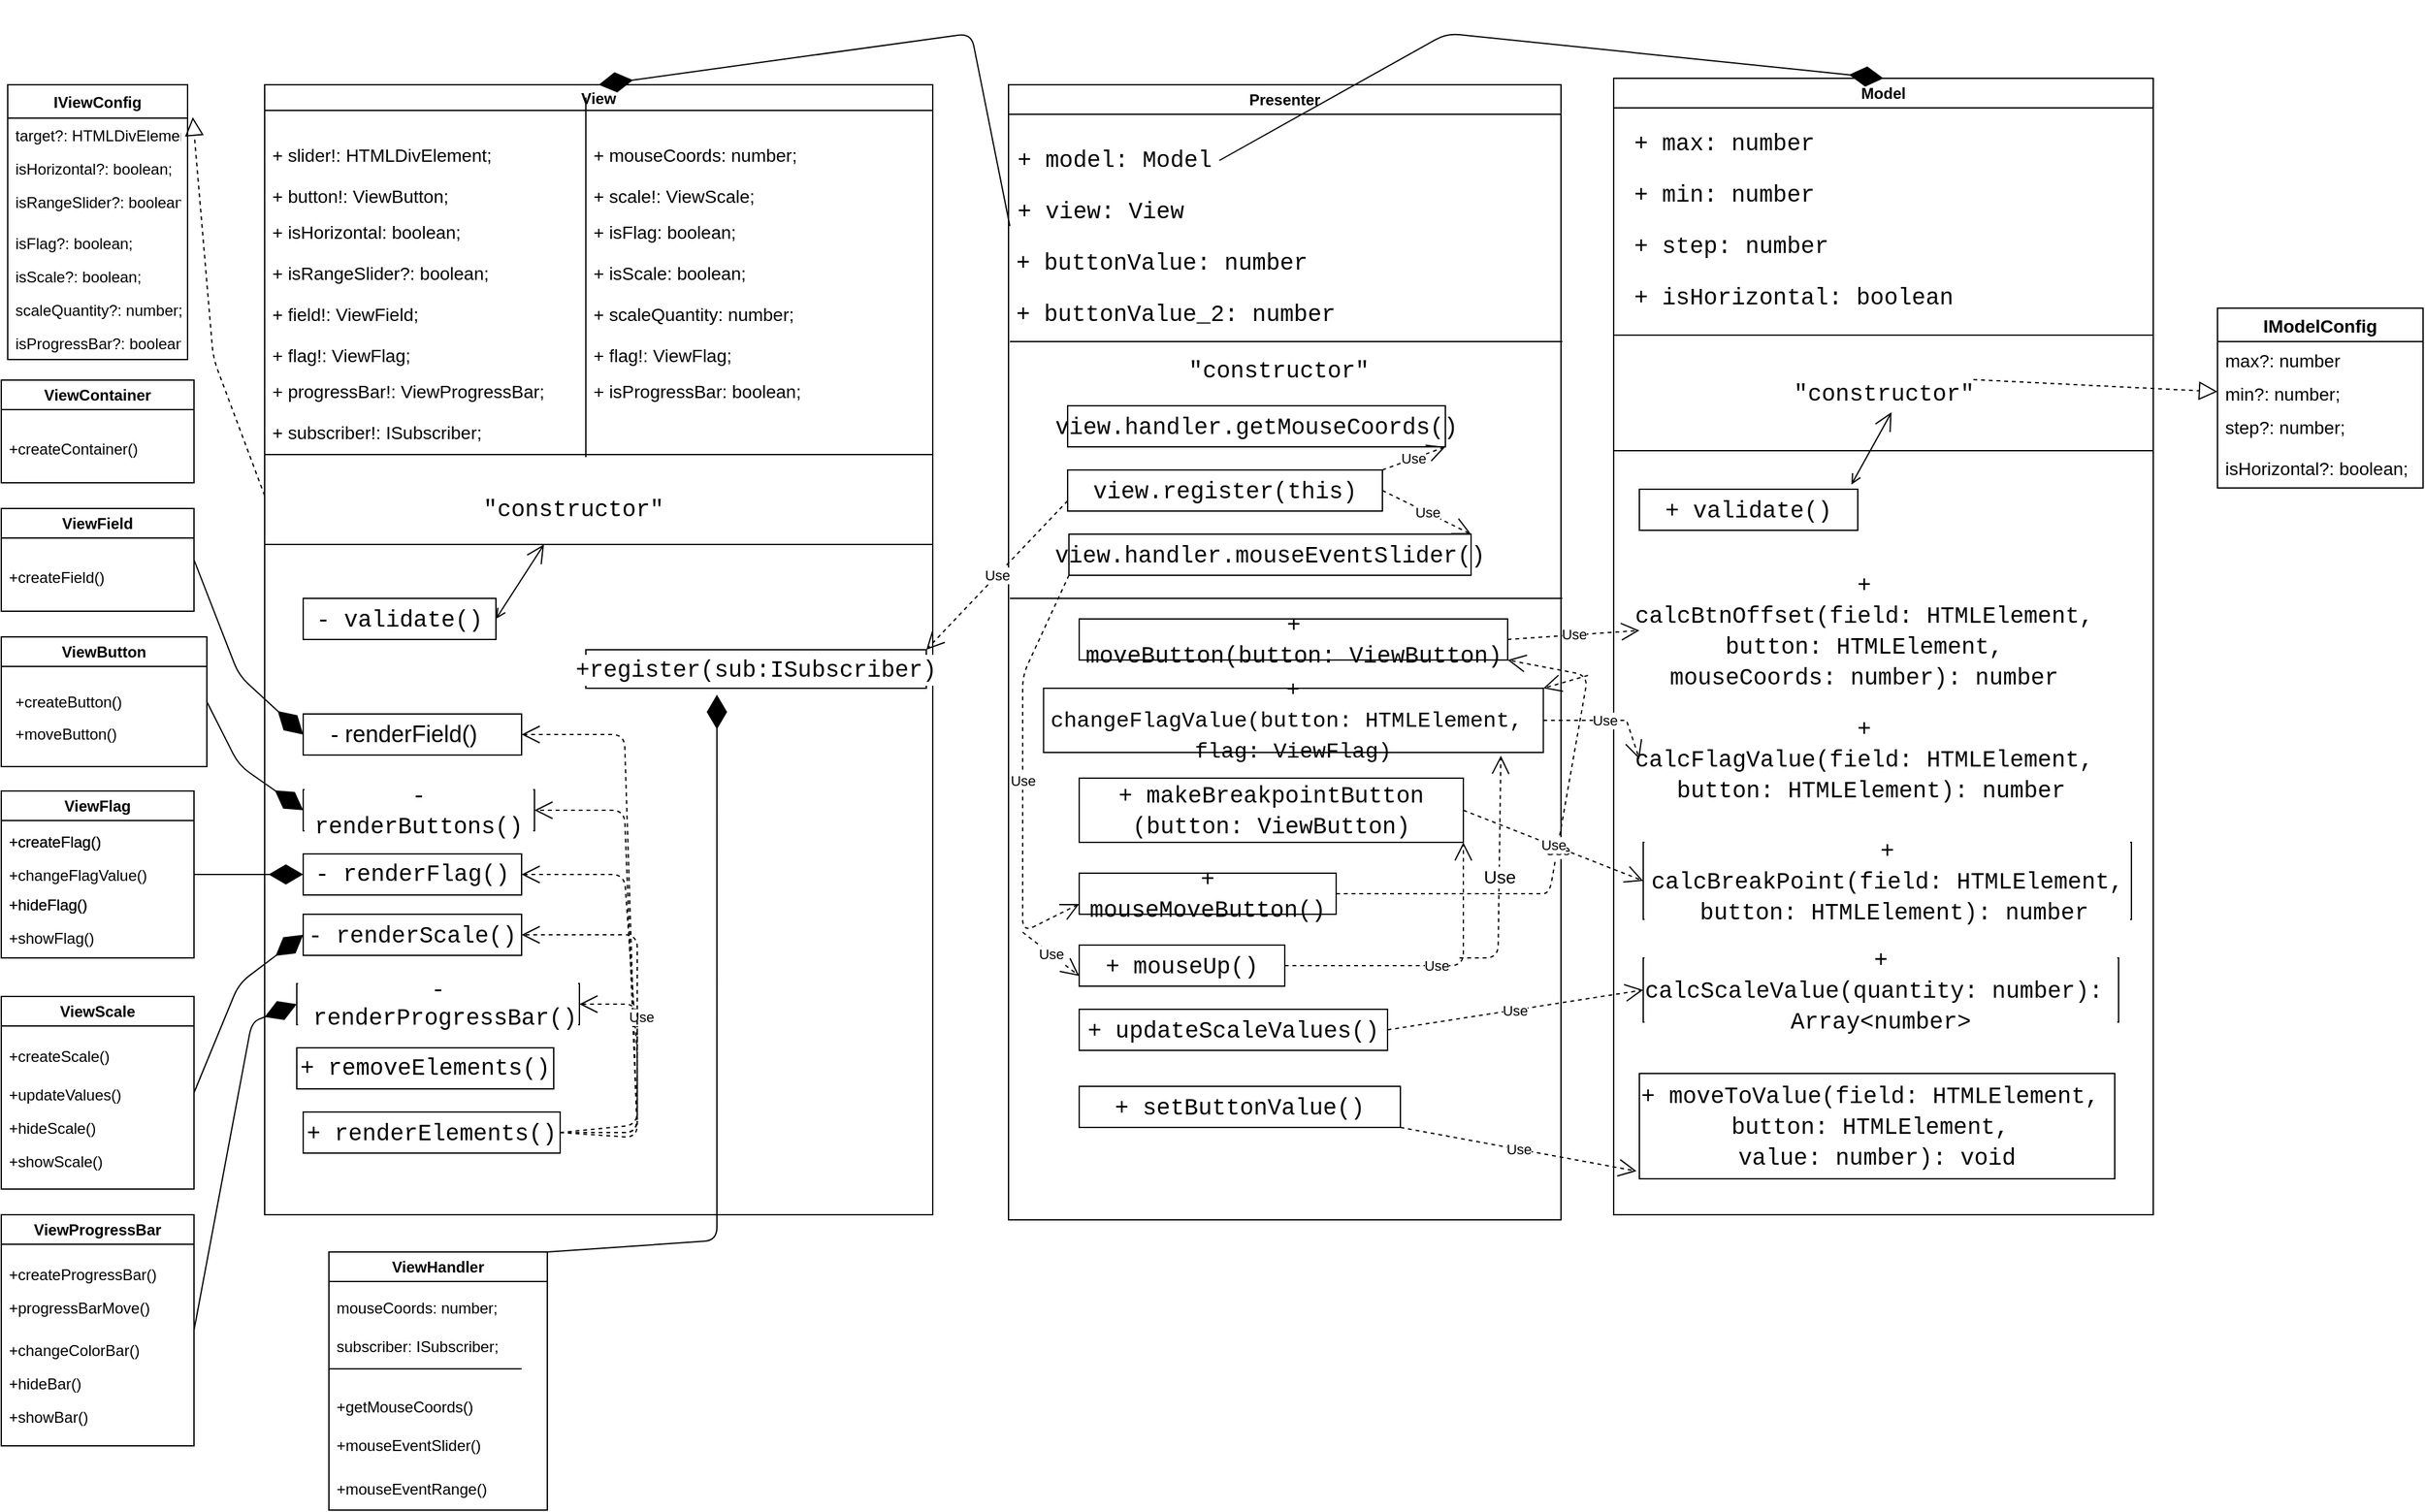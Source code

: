 <mxfile version="14.1.8" type="device"><diagram name="Page-1" id="e7e014a7-5840-1c2e-5031-d8a46d1fe8dd"><mxGraphModel dx="1002" dy="581" grid="1" gridSize="10" guides="1" tooltips="1" connect="1" arrows="1" fold="1" page="1" pageScale="1" pageWidth="1169" pageHeight="826" background="#ffffff" math="0" shadow="0"><root><mxCell id="0"/><mxCell id="1" parent="0"/><mxCell id="2" value="Model" style="swimlane;whiteSpace=wrap" parent="1" vertex="1"><mxGeometry x="1360" y="175" width="420" height="885" as="geometry"><mxRectangle x="1230" y="170" width="80" height="23" as="alternateBounds"/></mxGeometry></mxCell><mxCell id="6Ol2-YRdGMpcUjg03sG4-96" value="&lt;div style=&quot;font-family: &amp;#34;consolas&amp;#34; , &amp;#34;courier new&amp;#34; , monospace ; font-size: 18px ; line-height: 24px&quot;&gt;&lt;div style=&quot;font-family: &amp;#34;consolas&amp;#34; , &amp;#34;courier new&amp;#34; , monospace ; line-height: 24px&quot;&gt;&lt;span&gt;+ calcScaleValue&lt;/span&gt;&lt;span style=&quot;font-family: &amp;#34;consolas&amp;#34; , &amp;#34;courier new&amp;#34; , monospace&quot;&gt;(&lt;/span&gt;&lt;span style=&quot;font-family: &amp;#34;consolas&amp;#34; , &amp;#34;courier new&amp;#34; , monospace&quot;&gt;quantity&lt;/span&gt;&lt;span style=&quot;font-family: &amp;#34;consolas&amp;#34; , &amp;#34;courier new&amp;#34; , monospace&quot;&gt;:&amp;nbsp;&lt;/span&gt;&lt;span style=&quot;font-family: &amp;#34;consolas&amp;#34; , &amp;#34;courier new&amp;#34; , monospace&quot;&gt;number&lt;/span&gt;&lt;span style=&quot;font-family: &amp;#34;consolas&amp;#34; , &amp;#34;courier new&amp;#34; , monospace&quot;&gt;):&amp;nbsp;&lt;/span&gt;&lt;/div&gt;&lt;div style=&quot;font-family: &amp;#34;consolas&amp;#34; , &amp;#34;courier new&amp;#34; , monospace ; line-height: 24px&quot;&gt;&lt;span style=&quot;font-family: &amp;#34;consolas&amp;#34; , &amp;#34;courier new&amp;#34; , monospace&quot;&gt;Array&lt;/span&gt;&lt;span style=&quot;font-family: &amp;#34;consolas&amp;#34; , &amp;#34;courier new&amp;#34; , monospace&quot;&gt;&amp;lt;&lt;/span&gt;&lt;span style=&quot;font-family: &amp;#34;consolas&amp;#34; , &amp;#34;courier new&amp;#34; , monospace&quot;&gt;number&lt;/span&gt;&lt;span style=&quot;font-family: &amp;#34;consolas&amp;#34; , &amp;#34;courier new&amp;#34; , monospace&quot;&gt;&amp;gt;&lt;/span&gt;&lt;/div&gt;&lt;/div&gt;" style="rounded=0;whiteSpace=wrap;html=1;labelBackgroundColor=#ffffff;" parent="2" vertex="1"><mxGeometry x="23" y="685" width="370" height="50" as="geometry"/></mxCell><mxCell id="6Ol2-YRdGMpcUjg03sG4-95" value="&lt;div style=&quot;font-family: &amp;#34;consolas&amp;#34; , &amp;#34;courier new&amp;#34; , monospace ; font-size: 18px ; line-height: 24px&quot;&gt;&lt;div style=&quot;font-family: &amp;#34;consolas&amp;#34; , &amp;#34;courier new&amp;#34; , monospace ; line-height: 24px&quot;&gt;&lt;span&gt;+ calcFlagValue&lt;/span&gt;&lt;span style=&quot;font-family: &amp;#34;consolas&amp;#34; , &amp;#34;courier new&amp;#34; , monospace&quot;&gt;(&lt;/span&gt;&lt;span style=&quot;font-family: &amp;#34;consolas&amp;#34; , &amp;#34;courier new&amp;#34; , monospace&quot;&gt;field&lt;/span&gt;&lt;span style=&quot;font-family: &amp;#34;consolas&amp;#34; , &amp;#34;courier new&amp;#34; , monospace&quot;&gt;:&amp;nbsp;&lt;/span&gt;&lt;span style=&quot;font-family: &amp;#34;consolas&amp;#34; , &amp;#34;courier new&amp;#34; , monospace&quot;&gt;HTMLElement&lt;/span&gt;&lt;span style=&quot;font-family: &amp;#34;consolas&amp;#34; , &amp;#34;courier new&amp;#34; , monospace&quot;&gt;,&lt;/span&gt;&lt;/div&gt;&lt;div style=&quot;font-family: &amp;#34;consolas&amp;#34; , &amp;#34;courier new&amp;#34; , monospace ; line-height: 24px&quot;&gt;&lt;span style=&quot;font-family: &amp;#34;consolas&amp;#34; , &amp;#34;courier new&amp;#34; , monospace&quot;&gt;&amp;nbsp;&lt;/span&gt;&lt;span style=&quot;font-family: &amp;#34;consolas&amp;#34; , &amp;#34;courier new&amp;#34; , monospace&quot;&gt;button&lt;/span&gt;&lt;span style=&quot;font-family: &amp;#34;consolas&amp;#34; , &amp;#34;courier new&amp;#34; , monospace&quot;&gt;:&amp;nbsp;&lt;/span&gt;&lt;span style=&quot;font-family: &amp;#34;consolas&amp;#34; , &amp;#34;courier new&amp;#34; , monospace&quot;&gt;HTMLElement&lt;/span&gt;&lt;span style=&quot;font-family: &amp;#34;consolas&amp;#34; , &amp;#34;courier new&amp;#34; , monospace&quot;&gt;):&amp;nbsp;&lt;/span&gt;&lt;span style=&quot;font-family: &amp;#34;consolas&amp;#34; , &amp;#34;courier new&amp;#34; , monospace&quot;&gt;number&lt;/span&gt;&lt;/div&gt;&lt;/div&gt;" style="rounded=0;whiteSpace=wrap;html=1;labelBackgroundColor=#ffffff;" parent="2" vertex="1"><mxGeometry x="20" y="505" width="350" height="50" as="geometry"/></mxCell><mxCell id="6Ol2-YRdGMpcUjg03sG4-93" value="&lt;div style=&quot;font-family: &amp;#34;consolas&amp;#34; , &amp;#34;courier new&amp;#34; , monospace ; font-size: 18px ; line-height: 24px&quot;&gt;&lt;div style=&quot;font-family: &amp;#34;consolas&amp;#34; , &amp;#34;courier new&amp;#34; , monospace ; line-height: 24px&quot;&gt;&lt;span&gt;+ calcBtnOffset&lt;/span&gt;&lt;span style=&quot;font-family: &amp;#34;consolas&amp;#34; , &amp;#34;courier new&amp;#34; , monospace&quot;&gt;(&lt;/span&gt;field:&amp;nbsp;HTMLElement, button:&amp;nbsp;HTMLElement, mouseCoords:&amp;nbsp;number):&amp;nbsp;number&lt;/div&gt;&lt;/div&gt;" style="rounded=0;whiteSpace=wrap;html=1;labelBackgroundColor=#ffffff;" parent="2" vertex="1"><mxGeometry x="20" y="385" width="350" height="90" as="geometry"/></mxCell><mxCell id="6Ol2-YRdGMpcUjg03sG4-97" value="&lt;div style=&quot;font-family: &amp;#34;consolas&amp;#34; , &amp;#34;courier new&amp;#34; , monospace ; font-size: 18px ; line-height: 24px&quot;&gt;&lt;div style=&quot;font-family: &amp;#34;consolas&amp;#34; , &amp;#34;courier new&amp;#34; , monospace ; line-height: 24px&quot;&gt;&lt;div style=&quot;font-family: &amp;#34;consolas&amp;#34; , &amp;#34;courier new&amp;#34; , monospace ; line-height: 24px&quot;&gt;&lt;span&gt;+ calcBreakPoint&lt;/span&gt;&lt;span style=&quot;font-family: &amp;#34;consolas&amp;#34; , &amp;#34;courier new&amp;#34; , monospace&quot;&gt;(&lt;/span&gt;&lt;span style=&quot;font-family: &amp;#34;consolas&amp;#34; , &amp;#34;courier new&amp;#34; , monospace&quot;&gt;field&lt;/span&gt;&lt;span style=&quot;font-family: &amp;#34;consolas&amp;#34; , &amp;#34;courier new&amp;#34; , monospace&quot;&gt;:&amp;nbsp;&lt;/span&gt;&lt;span style=&quot;font-family: &amp;#34;consolas&amp;#34; , &amp;#34;courier new&amp;#34; , monospace&quot;&gt;HTMLElement&lt;/span&gt;&lt;span style=&quot;font-family: &amp;#34;consolas&amp;#34; , &amp;#34;courier new&amp;#34; , monospace&quot;&gt;,&lt;/span&gt;&lt;/div&gt;&lt;div style=&quot;font-family: &amp;#34;consolas&amp;#34; , &amp;#34;courier new&amp;#34; , monospace ; line-height: 24px&quot;&gt;&lt;span style=&quot;font-family: &amp;#34;consolas&amp;#34; , &amp;#34;courier new&amp;#34; , monospace&quot;&gt;&amp;nbsp;&lt;/span&gt;&lt;span style=&quot;font-family: &amp;#34;consolas&amp;#34; , &amp;#34;courier new&amp;#34; , monospace&quot;&gt;button&lt;/span&gt;&lt;span style=&quot;font-family: &amp;#34;consolas&amp;#34; , &amp;#34;courier new&amp;#34; , monospace&quot;&gt;:&amp;nbsp;&lt;/span&gt;&lt;span style=&quot;font-family: &amp;#34;consolas&amp;#34; , &amp;#34;courier new&amp;#34; , monospace&quot;&gt;HTMLElement&lt;/span&gt;&lt;span style=&quot;font-family: &amp;#34;consolas&amp;#34; , &amp;#34;courier new&amp;#34; , monospace&quot;&gt;):&amp;nbsp;&lt;/span&gt;&lt;span style=&quot;font-family: &amp;#34;consolas&amp;#34; , &amp;#34;courier new&amp;#34; , monospace&quot;&gt;number&lt;/span&gt;&lt;/div&gt;&lt;/div&gt;&lt;/div&gt;" style="rounded=0;whiteSpace=wrap;html=1;shadow=0;sketch=0;glass=0;labelBackgroundColor=#ffffff;" parent="2" vertex="1"><mxGeometry x="23" y="595" width="380" height="60" as="geometry"/></mxCell><mxCell id="6Ol2-YRdGMpcUjg03sG4-117" value="" style="endArrow=none;html=1;" parent="2" edge="1"><mxGeometry width="50" height="50" relative="1" as="geometry"><mxPoint y="200" as="sourcePoint"/><mxPoint x="420" y="200" as="targetPoint"/></mxGeometry></mxCell><mxCell id="6Ol2-YRdGMpcUjg03sG4-159" value="&lt;div style=&quot;font-family: &amp;quot;consolas&amp;quot; , &amp;quot;courier new&amp;quot; , monospace ; font-size: 18px ; line-height: 24px&quot;&gt;+&amp;nbsp;&lt;span style=&quot;font-family: &amp;quot;consolas&amp;quot; , &amp;quot;courier new&amp;quot; , monospace&quot;&gt;step&lt;/span&gt;&lt;span style=&quot;font-family: consolas, &amp;quot;courier new&amp;quot;, monospace;&quot;&gt;:&amp;nbsp;&lt;/span&gt;&lt;span style=&quot;font-family: consolas, &amp;quot;courier new&amp;quot;, monospace;&quot;&gt;number&lt;/span&gt;&lt;/div&gt;" style="text;html=1;align=left;verticalAlign=top;resizable=0;points=[];autosize=1;spacingLeft=4;fontSize=14;spacingRight=4;" parent="2" vertex="1"><mxGeometry x="10" y="112" width="160" height="40" as="geometry"/></mxCell><mxCell id="6Ol2-YRdGMpcUjg03sG4-158" value="&lt;div style=&quot;font-family: &amp;quot;consolas&amp;quot; , &amp;quot;courier new&amp;quot; , monospace ; font-size: 18px ; line-height: 24px&quot;&gt;+&amp;nbsp;&lt;span style=&quot;font-family: &amp;quot;consolas&amp;quot; , &amp;quot;courier new&amp;quot; , monospace&quot;&gt;min&lt;/span&gt;&lt;span style=&quot;font-family: consolas, &amp;quot;courier new&amp;quot;, monospace;&quot;&gt;:&amp;nbsp;&lt;/span&gt;&lt;span style=&quot;font-family: consolas, &amp;quot;courier new&amp;quot;, monospace;&quot;&gt;number&lt;/span&gt;&lt;/div&gt;" style="text;html=1;align=left;verticalAlign=top;resizable=0;points=[];autosize=1;spacingLeft=4;fontSize=14;spacingRight=4;" parent="2" vertex="1"><mxGeometry x="10" y="72" width="150" height="40" as="geometry"/></mxCell><mxCell id="6Ol2-YRdGMpcUjg03sG4-156" value="&lt;div style=&quot;font-family: &amp;quot;consolas&amp;quot; , &amp;quot;courier new&amp;quot; , monospace ; font-size: 18px ; line-height: 24px&quot;&gt;+&amp;nbsp;&lt;span style=&quot;font-family: &amp;quot;consolas&amp;quot; , &amp;quot;courier new&amp;quot; , monospace&quot;&gt;isHorizontal&lt;/span&gt;&lt;span style=&quot;font-family: consolas, &amp;quot;courier new&amp;quot;, monospace;&quot;&gt;:&amp;nbsp;&lt;/span&gt;&lt;span style=&quot;font-family: consolas, &amp;quot;courier new&amp;quot;, monospace;&quot;&gt;boolean&lt;/span&gt;&lt;/div&gt;" style="text;html=1;align=left;verticalAlign=top;resizable=0;points=[];autosize=1;spacingLeft=4;fontSize=14;spacingRight=4;" parent="2" vertex="1"><mxGeometry x="10" y="152" width="250" height="40" as="geometry"/></mxCell><mxCell id="6Ol2-YRdGMpcUjg03sG4-160" value="&lt;div style=&quot;font-family: &amp;quot;consolas&amp;quot; , &amp;quot;courier new&amp;quot; , monospace ; font-size: 18px ; line-height: 24px&quot;&gt;&lt;div style=&quot;font-family: &amp;quot;consolas&amp;quot; , &amp;quot;courier new&amp;quot; , monospace ; line-height: 24px&quot;&gt;&lt;span&gt;+ validate&lt;/span&gt;&lt;span style=&quot;font-family: consolas, &amp;quot;courier new&amp;quot;, monospace;&quot;&gt;()&lt;/span&gt;&lt;/div&gt;&lt;/div&gt;" style="rounded=0;whiteSpace=wrap;html=1;labelBackgroundColor=#ffffff;" parent="2" vertex="1"><mxGeometry x="20" y="320" width="170" height="32" as="geometry"/></mxCell><mxCell id="6Ol2-YRdGMpcUjg03sG4-157" value="&lt;div style=&quot;font-family: consolas, &amp;quot;courier new&amp;quot;, monospace; font-size: 18px; line-height: 24px;&quot;&gt;+&amp;nbsp;&lt;span style=&quot;font-family: consolas, &amp;quot;courier new&amp;quot;, monospace; font-size: 18px;&quot;&gt;max&lt;/span&gt;&lt;span style=&quot;font-family: consolas, &amp;quot;courier new&amp;quot;, monospace; font-size: 18px;&quot;&gt;:&amp;nbsp;&lt;/span&gt;&lt;span style=&quot;font-family: consolas, &amp;quot;courier new&amp;quot;, monospace; font-size: 18px;&quot;&gt;number&lt;/span&gt;&lt;/div&gt;" style="text;html=1;align=left;verticalAlign=top;resizable=0;points=[];autosize=1;spacingLeft=4;fontSize=18;spacingRight=4;" parent="2" vertex="1"><mxGeometry x="10" y="32" width="150" height="30" as="geometry"/></mxCell><mxCell id="6Ol2-YRdGMpcUjg03sG4-208" value="" style="endArrow=none;html=1;" parent="2" edge="1"><mxGeometry width="50" height="50" relative="1" as="geometry"><mxPoint y="290" as="sourcePoint"/><mxPoint x="420" y="290" as="targetPoint"/></mxGeometry></mxCell><mxCell id="6Ol2-YRdGMpcUjg03sG4-209" value="&lt;br&gt;&lt;br&gt;&lt;div style=&quot;font-family: consolas, &amp;quot;courier new&amp;quot;, monospace; font-weight: normal; font-size: 18px; line-height: 24px;&quot;&gt;&lt;div&gt;&lt;span style=&quot;&quot;&gt;&quot;constructor&quot;&lt;/span&gt;&lt;/div&gt;&lt;/div&gt;&lt;br&gt;" style="text;html=1;align=center;verticalAlign=middle;resizable=0;points=[];autosize=1;labelBackgroundColor=none;" parent="2" vertex="1"><mxGeometry x="140" y="203" width="140" height="70" as="geometry"/></mxCell><mxCell id="6Ol2-YRdGMpcUjg03sG4-94" value="&lt;div style=&quot;font-family: &amp;quot;consolas&amp;quot; , &amp;quot;courier new&amp;quot; , monospace ; font-size: 18px ; line-height: 24px&quot;&gt;&lt;div style=&quot;font-family: &amp;quot;consolas&amp;quot; , &amp;quot;courier new&amp;quot; , monospace ; line-height: 24px&quot;&gt;&lt;span&gt;+ moveToValue&lt;/span&gt;&lt;span style=&quot;font-family: consolas, &amp;quot;courier new&amp;quot;, monospace;&quot;&gt;(&lt;/span&gt;&lt;span style=&quot;font-family: consolas, &amp;quot;courier new&amp;quot;, monospace;&quot;&gt;field&lt;/span&gt;&lt;span style=&quot;font-family: consolas, &amp;quot;courier new&amp;quot;, monospace;&quot;&gt;:&amp;nbsp;&lt;/span&gt;&lt;span style=&quot;font-family: consolas, &amp;quot;courier new&amp;quot;, monospace;&quot;&gt;HTMLElement&lt;/span&gt;&lt;span style=&quot;font-family: consolas, &amp;quot;courier new&amp;quot;, monospace;&quot;&gt;,&amp;nbsp;&lt;/span&gt;&lt;/div&gt;&lt;div style=&quot;font-family: &amp;quot;consolas&amp;quot; , &amp;quot;courier new&amp;quot; , monospace ; line-height: 24px&quot;&gt;&lt;span style=&quot;font-family: consolas, &amp;quot;courier new&amp;quot;, monospace;&quot;&gt;button&lt;/span&gt;&lt;span style=&quot;font-family: consolas, &amp;quot;courier new&amp;quot;, monospace;&quot;&gt;:&amp;nbsp;&lt;/span&gt;&lt;span style=&quot;font-family: consolas, &amp;quot;courier new&amp;quot;, monospace;&quot;&gt;HTMLElement&lt;/span&gt;&lt;span style=&quot;font-family: consolas, &amp;quot;courier new&amp;quot;, monospace;&quot;&gt;,&amp;nbsp;&lt;/span&gt;&lt;/div&gt;&lt;div style=&quot;font-family: &amp;quot;consolas&amp;quot; , &amp;quot;courier new&amp;quot; , monospace ; line-height: 24px&quot;&gt;&lt;span style=&quot;font-family: consolas, &amp;quot;courier new&amp;quot;, monospace;&quot;&gt;value&lt;/span&gt;&lt;span style=&quot;font-family: consolas, &amp;quot;courier new&amp;quot;, monospace;&quot;&gt;:&amp;nbsp;&lt;/span&gt;&lt;span style=&quot;font-family: consolas, &amp;quot;courier new&amp;quot;, monospace;&quot;&gt;number&lt;/span&gt;&lt;span style=&quot;font-family: consolas, &amp;quot;courier new&amp;quot;, monospace;&quot;&gt;):&amp;nbsp;&lt;/span&gt;&lt;span style=&quot;font-family: consolas, &amp;quot;courier new&amp;quot;, monospace;&quot;&gt;void&lt;/span&gt;&lt;/div&gt;&lt;/div&gt;" style="rounded=0;whiteSpace=wrap;html=1;labelBackgroundColor=#ffffff;" parent="2" vertex="1"><mxGeometry x="20" y="775" width="370" height="82" as="geometry"/></mxCell><mxCell id="LI1pukOXz9Ahaq8JhfEz-37" value="" style="endArrow=open;endFill=1;endSize=12;html=1;exitX=0.971;exitY=-0.115;exitDx=0;exitDy=0;startArrow=open;startFill=0;exitPerimeter=0;" parent="2" source="6Ol2-YRdGMpcUjg03sG4-160" edge="1"><mxGeometry width="160" relative="1" as="geometry"><mxPoint x="173.7" y="306" as="sourcePoint"/><mxPoint x="216.293" y="260" as="targetPoint"/></mxGeometry></mxCell><mxCell id="3" value="View" style="swimlane;spacingTop=0;startSize=20;swimlaneLine=1;labelBorderColor=none;labelBackgroundColor=none;verticalAlign=middle;" parent="1" vertex="1"><mxGeometry x="310" y="180" width="520" height="880" as="geometry"><mxRectangle x="320" y="50" width="80" height="23" as="alternateBounds"/></mxGeometry></mxCell><mxCell id="6Ol2-YRdGMpcUjg03sG4-116" value="" style="endArrow=none;html=1;" parent="3" edge="1"><mxGeometry width="50" height="50" relative="1" as="geometry"><mxPoint y="288" as="sourcePoint"/><mxPoint x="520" y="288" as="targetPoint"/><Array as="points"/></mxGeometry></mxCell><mxCell id="6Ol2-YRdGMpcUjg03sG4-58" value="&lt;div style=&quot;font-family: &amp;#34;consolas&amp;#34; , &amp;#34;courier new&amp;#34; , monospace ; font-size: 18px ; line-height: 24px&quot;&gt;&lt;span&gt;+ renderElements()&lt;/span&gt;&lt;/div&gt;" style="rounded=0;whiteSpace=wrap;html=1;labelBackgroundColor=#FFFFFF;" parent="3" vertex="1"><mxGeometry x="30" y="800" width="200" height="32" as="geometry"/></mxCell><mxCell id="6Ol2-YRdGMpcUjg03sG4-60" value="- renderField()" style="rounded=0;labelBackgroundColor=#FFFFFF;spacingRight=15;html=1;fontSize=18;" parent="3" vertex="1"><mxGeometry x="30" y="490" width="170" height="32" as="geometry"/></mxCell><mxCell id="6Ol2-YRdGMpcUjg03sG4-61" value="&lt;div style=&quot;font-family: &amp;#34;consolas&amp;#34; , &amp;#34;courier new&amp;#34; , monospace ; font-size: 18px ; line-height: 24px&quot;&gt;&lt;span&gt;- renderButtons()&lt;/span&gt;&lt;/div&gt;" style="rounded=0;whiteSpace=wrap;html=1;labelBackgroundColor=#FFFFFF;" parent="3" vertex="1"><mxGeometry x="30" y="549" width="180" height="32" as="geometry"/></mxCell><mxCell id="6Ol2-YRdGMpcUjg03sG4-62" value="&lt;div style=&quot;font-family: &amp;#34;consolas&amp;#34; , &amp;#34;courier new&amp;#34; , monospace ; font-size: 18px ; line-height: 24px&quot;&gt;&lt;span&gt;- renderScale()&lt;/span&gt;&lt;/div&gt;" style="rounded=0;whiteSpace=wrap;html=1;labelBackgroundColor=#FFFFFF;" parent="3" vertex="1"><mxGeometry x="30" y="646" width="170" height="32" as="geometry"/></mxCell><mxCell id="6Ol2-YRdGMpcUjg03sG4-63" value="&lt;span style=&quot;font-family: &amp;#34;consolas&amp;#34; , &amp;#34;courier new&amp;#34; , monospace ; font-size: 18px&quot;&gt;-&amp;nbsp;&lt;/span&gt;&lt;span style=&quot;font-family: &amp;#34;consolas&amp;#34; , &amp;#34;courier new&amp;#34; , monospace ; font-size: 18px&quot;&gt;renderProgressBar()&lt;/span&gt;&lt;span style=&quot;font-family: &amp;#34;consolas&amp;#34; , &amp;#34;courier new&amp;#34; , monospace ; font-size: 18px&quot;&gt;&lt;br&gt;&lt;/span&gt;" style="rounded=0;whiteSpace=wrap;html=1;labelBackgroundColor=#FFFFFF;" parent="3" vertex="1"><mxGeometry x="25" y="700" width="220" height="32" as="geometry"/></mxCell><mxCell id="6Ol2-YRdGMpcUjg03sG4-64" value="&lt;span style=&quot;font-family: &amp;#34;consolas&amp;#34; , &amp;#34;courier new&amp;#34; , monospace ; font-size: 18px&quot;&gt;-&amp;nbsp;&lt;/span&gt;&lt;span style=&quot;font-family: &amp;#34;consolas&amp;#34; , &amp;#34;courier new&amp;#34; , monospace ; font-size: 18px&quot;&gt;renderFlag()&lt;/span&gt;" style="rounded=0;whiteSpace=wrap;html=1;labelBackgroundColor=#FFFFFF;" parent="3" vertex="1"><mxGeometry x="30" y="599" width="170" height="32" as="geometry"/></mxCell><mxCell id="6Ol2-YRdGMpcUjg03sG4-66" value="&lt;div style=&quot;font-family: &amp;#34;consolas&amp;#34; , &amp;#34;courier new&amp;#34; , monospace ; font-size: 18px ; line-height: 24px&quot;&gt;&lt;span&gt;+register(&lt;/span&gt;&lt;span style=&quot;font-family: &amp;#34;consolas&amp;#34; , &amp;#34;courier new&amp;#34; , monospace&quot;&gt;sub&lt;/span&gt;&lt;span style=&quot;font-family: &amp;#34;consolas&amp;#34; , &amp;#34;courier new&amp;#34; , monospace&quot;&gt;:&lt;/span&gt;&lt;span style=&quot;font-family: &amp;#34;consolas&amp;#34; , &amp;#34;courier new&amp;#34; , monospace&quot;&gt;ISubscriber&lt;/span&gt;)&lt;/div&gt;" style="rounded=0;whiteSpace=wrap;html=1;labelBackgroundColor=#ffffff;labelBorderColor=none;" parent="3" vertex="1"><mxGeometry x="250" y="440" width="265" height="30" as="geometry"/></mxCell><mxCell id="6Ol2-YRdGMpcUjg03sG4-137" value="" style="endArrow=none;html=1;fontColor=#000000;exitX=1;exitY=1.062;exitDx=0;exitDy=0;exitPerimeter=0;" parent="3" source="LI1pukOXz9Ahaq8JhfEz-92" edge="1"><mxGeometry width="50" height="50" relative="1" as="geometry"><mxPoint x="250" y="470" as="sourcePoint"/><mxPoint x="250" y="10" as="targetPoint"/></mxGeometry></mxCell><mxCell id="6Ol2-YRdGMpcUjg03sG4-57" value="&lt;div style=&quot;font-family: &amp;#34;consolas&amp;#34; , &amp;#34;courier new&amp;#34; , monospace ; font-size: 18px ; line-height: 24px&quot;&gt;&lt;span&gt;- validate()&lt;/span&gt;&lt;/div&gt;" style="rounded=0;whiteSpace=wrap;html=1;labelBackgroundColor=#FFFFFF;" parent="3" vertex="1"><mxGeometry x="30" y="400" width="150" height="32" as="geometry"/></mxCell><mxCell id="6Ol2-YRdGMpcUjg03sG4-59" value="&lt;span style=&quot;font-family: &amp;#34;consolas&amp;#34; , &amp;#34;courier new&amp;#34; , monospace ; font-size: 18px&quot;&gt;+ removeElements()&lt;/span&gt;" style="rounded=0;whiteSpace=wrap;html=1;labelBackgroundColor=#FFFFFF;" parent="3" vertex="1"><mxGeometry x="25" y="750" width="200" height="32" as="geometry"/></mxCell><mxCell id="6Ol2-YRdGMpcUjg03sG4-196" value="" style="endArrow=none;html=1;fontColor=#000000;" parent="3" edge="1"><mxGeometry width="50" height="50" relative="1" as="geometry"><mxPoint y="358" as="sourcePoint"/><mxPoint x="520" y="358" as="targetPoint"/></mxGeometry></mxCell><mxCell id="6Ol2-YRdGMpcUjg03sG4-197" value="&lt;br&gt;&lt;br&gt;&lt;div style=&quot;font-family: consolas, &amp;quot;courier new&amp;quot;, monospace; font-weight: normal; font-size: 18px; line-height: 24px;&quot;&gt;&lt;div&gt;&lt;span style=&quot;&quot;&gt;&quot;constructor&quot;&lt;/span&gt;&lt;/div&gt;&lt;/div&gt;&lt;br&gt;" style="text;html=1;align=center;verticalAlign=middle;resizable=0;points=[];autosize=1;labelBackgroundColor=none;" parent="3" vertex="1"><mxGeometry x="170" y="288" width="140" height="70" as="geometry"/></mxCell><mxCell id="6Ol2-YRdGMpcUjg03sG4-215" value="" style="endArrow=open;endSize=12;dashed=1;html=1;fontColor=#000000;horizontal=1;sketch=0;shadow=0;exitX=1;exitY=0.5;exitDx=0;exitDy=0;entryX=1;entryY=0.5;entryDx=0;entryDy=0;" parent="3" source="6Ol2-YRdGMpcUjg03sG4-58" target="6Ol2-YRdGMpcUjg03sG4-60" edge="1"><mxGeometry width="160" relative="1" as="geometry"><mxPoint x="200" y="920" as="sourcePoint"/><mxPoint x="190" y="646" as="targetPoint"/><Array as="points"><mxPoint x="290" y="816"/><mxPoint x="280" y="506"/></Array></mxGeometry></mxCell><mxCell id="6Ol2-YRdGMpcUjg03sG4-221" value="" style="endArrow=open;endSize=12;dashed=1;html=1;shadow=0;fontColor=#000000;exitX=1;exitY=0.5;exitDx=0;exitDy=0;entryX=1;entryY=0.5;entryDx=0;entryDy=0;" parent="3" source="6Ol2-YRdGMpcUjg03sG4-58" target="6Ol2-YRdGMpcUjg03sG4-61" edge="1"><mxGeometry width="160" relative="1" as="geometry"><mxPoint x="240" y="1032" as="sourcePoint"/><mxPoint x="400" y="1032" as="targetPoint"/><Array as="points"><mxPoint x="290" y="816"/><mxPoint x="280" y="565"/></Array></mxGeometry></mxCell><mxCell id="6Ol2-YRdGMpcUjg03sG4-223" value="" style="endArrow=open;endSize=12;dashed=1;html=1;shadow=0;fontColor=#000000;exitX=1;exitY=0.5;exitDx=0;exitDy=0;entryX=1;entryY=0.5;entryDx=0;entryDy=0;" parent="3" source="6Ol2-YRdGMpcUjg03sG4-58" target="6Ol2-YRdGMpcUjg03sG4-64" edge="1"><mxGeometry width="160" relative="1" as="geometry"><mxPoint x="120" y="820" as="sourcePoint"/><mxPoint x="280" y="820" as="targetPoint"/><Array as="points"><mxPoint x="290" y="810"/><mxPoint x="290" y="755"/><mxPoint x="280" y="615"/></Array></mxGeometry></mxCell><mxCell id="6Ol2-YRdGMpcUjg03sG4-224" value="Use" style="endArrow=open;endSize=12;dashed=1;html=1;shadow=0;fontColor=#000000;exitX=1;exitY=0.5;exitDx=0;exitDy=0;entryX=1;entryY=0.5;entryDx=0;entryDy=0;" parent="3" source="6Ol2-YRdGMpcUjg03sG4-58" target="6Ol2-YRdGMpcUjg03sG4-63" edge="1"><mxGeometry x="0.465" y="-3" width="160" relative="1" as="geometry"><mxPoint x="120" y="820" as="sourcePoint"/><mxPoint x="280" y="820" as="targetPoint"/><Array as="points"><mxPoint x="290" y="816"/><mxPoint x="290" y="716"/></Array><mxPoint as="offset"/></mxGeometry></mxCell><mxCell id="6Ol2-YRdGMpcUjg03sG4-225" value="" style="endArrow=open;endSize=12;dashed=1;html=1;shadow=0;fontColor=#000000;exitX=1;exitY=0.5;exitDx=0;exitDy=0;entryX=1;entryY=0.5;entryDx=0;entryDy=0;" parent="3" source="6Ol2-YRdGMpcUjg03sG4-58" target="6Ol2-YRdGMpcUjg03sG4-62" edge="1"><mxGeometry width="160" relative="1" as="geometry"><mxPoint x="210" y="1026" as="sourcePoint"/><mxPoint x="250" y="816" as="targetPoint"/><Array as="points"><mxPoint x="290" y="820"/><mxPoint x="290" y="662"/></Array></mxGeometry></mxCell><mxCell id="LI1pukOXz9Ahaq8JhfEz-18" value="" style="endArrow=open;endFill=1;endSize=12;html=1;exitX=1;exitY=0.5;exitDx=0;exitDy=0;startArrow=open;startFill=0;" parent="3" source="6Ol2-YRdGMpcUjg03sG4-57" target="6Ol2-YRdGMpcUjg03sG4-197" edge="1"><mxGeometry width="160" relative="1" as="geometry"><mxPoint x="230" y="410" as="sourcePoint"/><mxPoint x="210" y="400" as="targetPoint"/></mxGeometry></mxCell><mxCell id="LI1pukOXz9Ahaq8JhfEz-86" value="+ slider!: HTMLDivElement;" style="text;strokeColor=none;fillColor=none;align=left;verticalAlign=top;spacingLeft=4;spacingRight=4;overflow=hidden;rotatable=0;points=[[0,0.5],[1,0.5]];portConstraint=eastwest;fontSize=14;" parent="3" vertex="1"><mxGeometry y="40" width="250" height="32" as="geometry"/></mxCell><mxCell id="LI1pukOXz9Ahaq8JhfEz-87" value="+ button!: ViewButton;" style="text;strokeColor=none;fillColor=none;align=left;verticalAlign=top;spacingLeft=4;spacingRight=4;overflow=hidden;rotatable=0;points=[[0,0.5],[1,0.5]];portConstraint=eastwest;fontSize=14;" parent="3" vertex="1"><mxGeometry y="72" width="250" height="32" as="geometry"/></mxCell><mxCell id="LI1pukOXz9Ahaq8JhfEz-88" value="+ isHorizontal: boolean;" style="text;strokeColor=none;fillColor=none;align=left;verticalAlign=top;spacingLeft=4;spacingRight=4;overflow=hidden;rotatable=0;points=[[0,0.5],[1,0.5]];portConstraint=eastwest;fontSize=14;" parent="3" vertex="1"><mxGeometry y="100" width="250" height="32" as="geometry"/></mxCell><mxCell id="LI1pukOXz9Ahaq8JhfEz-89" value="+ isRangeSlider?: boolean;" style="text;strokeColor=none;fillColor=none;align=left;verticalAlign=top;spacingLeft=4;spacingRight=4;overflow=hidden;rotatable=0;points=[[0,0.5],[1,0.5]];portConstraint=eastwest;fontSize=14;" parent="3" vertex="1"><mxGeometry y="132" width="250" height="32" as="geometry"/></mxCell><mxCell id="LI1pukOXz9Ahaq8JhfEz-92" value="+ subscriber!: ISubscriber;" style="text;strokeColor=none;fillColor=none;align=left;verticalAlign=top;spacingLeft=4;spacingRight=4;overflow=hidden;rotatable=0;points=[[0,0.5],[1,0.5]];portConstraint=eastwest;fontSize=14;" parent="3" vertex="1"><mxGeometry y="256" width="250" height="32" as="geometry"/></mxCell><mxCell id="LI1pukOXz9Ahaq8JhfEz-93" value="+ field!: ViewField;" style="text;strokeColor=none;fillColor=none;align=left;verticalAlign=top;spacingLeft=4;spacingRight=4;overflow=hidden;rotatable=0;points=[[0,0.5],[1,0.5]];portConstraint=eastwest;fontSize=14;" parent="3" vertex="1"><mxGeometry y="164" width="250" height="32" as="geometry"/></mxCell><mxCell id="LI1pukOXz9Ahaq8JhfEz-94" value="+ progressBar!: ViewProgressBar;" style="text;strokeColor=none;fillColor=none;align=left;verticalAlign=top;spacingLeft=4;spacingRight=4;overflow=hidden;rotatable=0;points=[[0,0.5],[1,0.5]];portConstraint=eastwest;fontSize=14;" parent="3" vertex="1"><mxGeometry y="224" width="250" height="32" as="geometry"/></mxCell><mxCell id="LI1pukOXz9Ahaq8JhfEz-95" value="+ flag!: ViewFlag;" style="text;strokeColor=none;fillColor=none;align=left;verticalAlign=top;spacingLeft=4;spacingRight=4;overflow=hidden;rotatable=0;points=[[0,0.5],[1,0.5]];portConstraint=eastwest;fontSize=14;" parent="3" vertex="1"><mxGeometry y="196" width="250" height="32" as="geometry"/></mxCell><mxCell id="LI1pukOXz9Ahaq8JhfEz-100" value="+ isScale: boolean;" style="text;strokeColor=none;fillColor=none;align=left;verticalAlign=top;spacingLeft=4;spacingRight=4;overflow=hidden;rotatable=0;points=[[0,0.5],[1,0.5]];portConstraint=eastwest;fontSize=14;" parent="3" vertex="1"><mxGeometry x="250" y="132" width="250" height="32" as="geometry"/></mxCell><mxCell id="LI1pukOXz9Ahaq8JhfEz-102" value="+ scaleQuantity: number;" style="text;strokeColor=none;fillColor=none;align=left;verticalAlign=top;spacingLeft=4;spacingRight=4;overflow=hidden;rotatable=0;points=[[0,0.5],[1,0.5]];portConstraint=eastwest;fontSize=14;" parent="3" vertex="1"><mxGeometry x="250" y="164" width="250" height="32" as="geometry"/></mxCell><mxCell id="LI1pukOXz9Ahaq8JhfEz-103" value="+ isProgressBar: boolean;" style="text;strokeColor=none;fillColor=none;align=left;verticalAlign=top;spacingLeft=4;spacingRight=4;overflow=hidden;rotatable=0;points=[[0,0.5],[1,0.5]];portConstraint=eastwest;fontSize=14;" parent="3" vertex="1"><mxGeometry x="250" y="224" width="250" height="32" as="geometry"/></mxCell><mxCell id="LI1pukOXz9Ahaq8JhfEz-104" value="+ flag!: ViewFlag;" style="text;strokeColor=none;fillColor=none;align=left;verticalAlign=top;spacingLeft=4;spacingRight=4;overflow=hidden;rotatable=0;points=[[0,0.5],[1,0.5]];portConstraint=eastwest;fontSize=14;" parent="3" vertex="1"><mxGeometry x="250" y="196" width="250" height="32" as="geometry"/></mxCell><mxCell id="LI1pukOXz9Ahaq8JhfEz-105" value="+ scale!: ViewScale;" style="text;strokeColor=none;fillColor=none;align=left;verticalAlign=top;spacingLeft=4;spacingRight=4;overflow=hidden;rotatable=0;points=[[0,0.5],[1,0.5]];portConstraint=eastwest;fontSize=14;" parent="3" vertex="1"><mxGeometry x="250" y="72" width="250" height="32" as="geometry"/></mxCell><mxCell id="LI1pukOXz9Ahaq8JhfEz-106" value="+ isFlag: boolean;" style="text;strokeColor=none;fillColor=none;align=left;verticalAlign=top;spacingLeft=4;spacingRight=4;overflow=hidden;rotatable=0;points=[[0,0.5],[1,0.5]];portConstraint=eastwest;fontSize=14;" parent="3" vertex="1"><mxGeometry x="250" y="100" width="250" height="32" as="geometry"/></mxCell><mxCell id="LI1pukOXz9Ahaq8JhfEz-107" value="+ mouseCoords: number;" style="text;strokeColor=none;fillColor=none;align=left;verticalAlign=top;spacingLeft=4;spacingRight=4;overflow=hidden;rotatable=0;points=[[0,0.5],[1,0.5]];portConstraint=eastwest;fontSize=14;" parent="3" vertex="1"><mxGeometry x="250" y="40" width="250" height="32" as="geometry"/></mxCell><mxCell id="4" value="Presenter" style="swimlane;whiteSpace=wrap;glass=0;" parent="1" vertex="1"><mxGeometry x="889" y="180" width="430" height="884" as="geometry"><mxRectangle x="889" y="170" width="80" height="23" as="alternateBounds"/></mxGeometry></mxCell><mxCell id="6Ol2-YRdGMpcUjg03sG4-118" value="" style="endArrow=none;html=1;" parent="4" edge="1"><mxGeometry width="50" height="50" relative="1" as="geometry"><mxPoint x="1" y="400" as="sourcePoint"/><mxPoint x="431" y="400" as="targetPoint"/></mxGeometry></mxCell><mxCell id="6Ol2-YRdGMpcUjg03sG4-151" value="&lt;div style=&quot;font-family: &amp;#34;consolas&amp;#34; , &amp;#34;courier new&amp;#34; , monospace ; font-size: 18px ; line-height: 24px&quot;&gt;+&amp;nbsp;&lt;span style=&quot;font-family: &amp;#34;consolas&amp;#34; , &amp;#34;courier new&amp;#34; , monospace&quot;&gt;buttonValue_2&lt;/span&gt;&lt;span style=&quot;font-family: &amp;#34;consolas&amp;#34; , &amp;#34;courier new&amp;#34; , monospace&quot;&gt;:&amp;nbsp;&lt;/span&gt;&lt;span style=&quot;font-family: &amp;#34;consolas&amp;#34; , &amp;#34;courier new&amp;#34; , monospace&quot;&gt;number&lt;/span&gt;&lt;/div&gt;" style="text;html=1;align=left;verticalAlign=top;resizable=0;points=[];autosize=1;spacingLeft=4;fontSize=14;spacingRight=4;" parent="4" vertex="1"><mxGeometry y="160" width="250" height="40" as="geometry"/></mxCell><mxCell id="6Ol2-YRdGMpcUjg03sG4-109" value="&lt;div style=&quot;font-family: &amp;#34;consolas&amp;#34; , &amp;#34;courier new&amp;#34; , monospace ; font-size: 18px ; line-height: 24px&quot;&gt;&lt;div style=&quot;font-family: &amp;#34;consolas&amp;#34; , &amp;#34;courier new&amp;#34; , monospace ; line-height: 24px&quot;&gt;&lt;div style=&quot;font-family: &amp;#34;consolas&amp;#34; , &amp;#34;courier new&amp;#34; , monospace ; line-height: 24px&quot;&gt;&lt;span&gt;+ setButtonValue()&lt;/span&gt;&lt;/div&gt;&lt;/div&gt;&lt;/div&gt;" style="rounded=0;whiteSpace=wrap;html=1;labelBackgroundColor=none;" parent="4" vertex="1"><mxGeometry x="55" y="780" width="250" height="32" as="geometry"/></mxCell><mxCell id="6Ol2-YRdGMpcUjg03sG4-107" value="&lt;div style=&quot;font-family: &amp;#34;consolas&amp;#34; , &amp;#34;courier new&amp;#34; , monospace ; font-size: 18px ; line-height: 24px&quot;&gt;&lt;div style=&quot;font-family: &amp;#34;consolas&amp;#34; , &amp;#34;courier new&amp;#34; , monospace ; line-height: 24px&quot;&gt;&lt;div style=&quot;font-family: &amp;#34;consolas&amp;#34; , &amp;#34;courier new&amp;#34; , monospace ; line-height: 24px&quot;&gt;&lt;span&gt;+ mouseUp()&lt;/span&gt;&lt;/div&gt;&lt;/div&gt;&lt;/div&gt;" style="rounded=0;whiteSpace=wrap;html=1;labelBackgroundColor=none;" parent="4" vertex="1"><mxGeometry x="55" y="670" width="160" height="32" as="geometry"/></mxCell><mxCell id="6Ol2-YRdGMpcUjg03sG4-104" value="&lt;div style=&quot;font-family: &amp;#34;consolas&amp;#34; , &amp;#34;courier new&amp;#34; , monospace ; font-size: 18px ; line-height: 24px&quot;&gt;&lt;div style=&quot;font-family: &amp;#34;consolas&amp;#34; , &amp;#34;courier new&amp;#34; , monospace ; line-height: 24px&quot;&gt;&lt;div style=&quot;font-family: &amp;#34;consolas&amp;#34; , &amp;#34;courier new&amp;#34; , monospace ; line-height: 24px&quot;&gt;&lt;span&gt;+ mouseMoveButton()&lt;/span&gt;&lt;/div&gt;&lt;/div&gt;&lt;/div&gt;" style="rounded=0;whiteSpace=wrap;html=1;labelBackgroundColor=none;" parent="4" vertex="1"><mxGeometry x="55" y="614" width="200" height="32" as="geometry"/></mxCell><mxCell id="6Ol2-YRdGMpcUjg03sG4-103" value="&lt;div style=&quot;font-family: &amp;#34;consolas&amp;#34; , &amp;#34;courier new&amp;#34; , monospace ; font-size: 18px ; line-height: 24px&quot;&gt;&lt;div style=&quot;font-family: &amp;#34;consolas&amp;#34; , &amp;#34;courier new&amp;#34; , monospace ; line-height: 24px&quot;&gt;&lt;div style=&quot;font-family: &amp;#34;consolas&amp;#34; , &amp;#34;courier new&amp;#34; , monospace ; line-height: 24px&quot;&gt;&lt;span&gt;+ makeBreakpointButton&lt;/span&gt;&lt;/div&gt;&lt;div style=&quot;font-family: &amp;#34;consolas&amp;#34; , &amp;#34;courier new&amp;#34; , monospace ; line-height: 24px&quot;&gt;&lt;span style=&quot;font-family: &amp;#34;consolas&amp;#34; , &amp;#34;courier new&amp;#34; , monospace&quot;&gt;(&lt;/span&gt;&lt;span style=&quot;font-family: &amp;#34;consolas&amp;#34; , &amp;#34;courier new&amp;#34; , monospace&quot;&gt;button&lt;/span&gt;&lt;span style=&quot;font-family: &amp;#34;consolas&amp;#34; , &amp;#34;courier new&amp;#34; , monospace&quot;&gt;:&amp;nbsp;&lt;/span&gt;&lt;span style=&quot;font-family: &amp;#34;consolas&amp;#34; , &amp;#34;courier new&amp;#34; , monospace&quot;&gt;ViewButton&lt;/span&gt;&lt;span style=&quot;font-family: &amp;#34;consolas&amp;#34; , &amp;#34;courier new&amp;#34; , monospace&quot;&gt;)&lt;/span&gt;&lt;/div&gt;&lt;/div&gt;&lt;/div&gt;" style="rounded=0;whiteSpace=wrap;html=1;labelBackgroundColor=none;" parent="4" vertex="1"><mxGeometry x="55" y="540" width="299" height="50" as="geometry"/></mxCell><mxCell id="6Ol2-YRdGMpcUjg03sG4-101" value="&lt;div style=&quot;font-family: &amp;#34;consolas&amp;#34; , &amp;#34;courier new&amp;#34; , monospace ; font-size: 17px ; line-height: 24px&quot;&gt;&lt;div style=&quot;font-family: &amp;#34;consolas&amp;#34; , &amp;#34;courier new&amp;#34; , monospace ; line-height: 24px&quot;&gt;&lt;div style=&quot;font-family: &amp;#34;consolas&amp;#34; , &amp;#34;courier new&amp;#34; , monospace ; line-height: 24px&quot;&gt;&lt;span&gt;+ changeFlagValue&lt;/span&gt;&lt;span style=&quot;font-family: &amp;#34;consolas&amp;#34; , &amp;#34;courier new&amp;#34; , monospace&quot;&gt;(&lt;/span&gt;&lt;span style=&quot;font-family: &amp;#34;consolas&amp;#34; , &amp;#34;courier new&amp;#34; , monospace&quot;&gt;button&lt;/span&gt;&lt;span style=&quot;font-family: &amp;#34;consolas&amp;#34; , &amp;#34;courier new&amp;#34; , monospace&quot;&gt;:&amp;nbsp;&lt;/span&gt;&lt;span style=&quot;font-family: &amp;#34;consolas&amp;#34; , &amp;#34;courier new&amp;#34; , monospace&quot;&gt;HTMLElement&lt;/span&gt;&lt;span style=&quot;font-family: &amp;#34;consolas&amp;#34; , &amp;#34;courier new&amp;#34; , monospace&quot;&gt;,&amp;nbsp;&lt;/span&gt;&lt;/div&gt;&lt;div style=&quot;font-family: &amp;#34;consolas&amp;#34; , &amp;#34;courier new&amp;#34; , monospace ; line-height: 24px&quot;&gt;&lt;span style=&quot;font-family: &amp;#34;consolas&amp;#34; , &amp;#34;courier new&amp;#34; , monospace&quot;&gt;flag&lt;/span&gt;&lt;span style=&quot;font-family: &amp;#34;consolas&amp;#34; , &amp;#34;courier new&amp;#34; , monospace&quot;&gt;:&amp;nbsp;&lt;/span&gt;&lt;span style=&quot;font-family: &amp;#34;consolas&amp;#34; , &amp;#34;courier new&amp;#34; , monospace&quot;&gt;ViewFlag&lt;/span&gt;&lt;span style=&quot;font-family: &amp;#34;consolas&amp;#34; , &amp;#34;courier new&amp;#34; , monospace&quot;&gt;)&lt;/span&gt;&lt;/div&gt;&lt;/div&gt;&lt;/div&gt;" style="rounded=0;whiteSpace=wrap;html=1;labelBackgroundColor=none;" parent="4" vertex="1"><mxGeometry x="27.25" y="470" width="389" height="50" as="geometry"/></mxCell><mxCell id="6Ol2-YRdGMpcUjg03sG4-99" value="&lt;div style=&quot;font-family: &amp;quot;consolas&amp;quot; , &amp;quot;courier new&amp;quot; , monospace ; font-size: 18px ; line-height: 24px&quot;&gt;&lt;div style=&quot;font-family: &amp;quot;consolas&amp;quot; , &amp;quot;courier new&amp;quot; , monospace ; line-height: 24px&quot;&gt;&lt;div style=&quot;font-family: &amp;quot;consolas&amp;quot; , &amp;quot;courier new&amp;quot; , monospace ; line-height: 24px&quot;&gt;&lt;span&gt;+ moveButton&lt;/span&gt;&lt;span style=&quot;font-family: consolas, &amp;quot;courier new&amp;quot;, monospace;&quot;&gt;(&lt;/span&gt;&lt;span style=&quot;font-family: consolas, &amp;quot;courier new&amp;quot;, monospace;&quot;&gt;button&lt;/span&gt;&lt;span style=&quot;font-family: consolas, &amp;quot;courier new&amp;quot;, monospace;&quot;&gt;:&amp;nbsp;&lt;/span&gt;&lt;span style=&quot;font-family: consolas, &amp;quot;courier new&amp;quot;, monospace;&quot;&gt;ViewButton&lt;/span&gt;&lt;span style=&quot;font-family: consolas, &amp;quot;courier new&amp;quot;, monospace;&quot;&gt;)&lt;/span&gt;&lt;/div&gt;&lt;/div&gt;&lt;/div&gt;" style="rounded=0;whiteSpace=wrap;html=1;labelBackgroundColor=none;" parent="4" vertex="1"><mxGeometry x="55" y="416" width="333.5" height="32" as="geometry"/></mxCell><mxCell id="6Ol2-YRdGMpcUjg03sG4-170" value="&lt;div style=&quot;font-family: &amp;quot;consolas&amp;quot; , &amp;quot;courier new&amp;quot; , monospace ; font-size: 18px ; line-height: 24px&quot;&gt;+&amp;nbsp;&lt;span style=&quot;font-family: &amp;quot;consolas&amp;quot; , &amp;quot;courier new&amp;quot; , monospace&quot;&gt;model&lt;/span&gt;&lt;span style=&quot;font-family: consolas, &amp;quot;courier new&amp;quot;, monospace;&quot;&gt;:&amp;nbsp;&lt;/span&gt;&lt;span style=&quot;font-family: consolas, &amp;quot;courier new&amp;quot;, monospace;&quot;&gt;Model&lt;/span&gt;&lt;/div&gt;" style="text;html=1;align=left;verticalAlign=top;resizable=0;points=[];autosize=1;spacingLeft=4;fontSize=14;spacingRight=4;" parent="4" vertex="1"><mxGeometry x="1" y="40" width="160" height="40" as="geometry"/></mxCell><mxCell id="6Ol2-YRdGMpcUjg03sG4-171" value="&lt;div style=&quot;font-family: &amp;quot;consolas&amp;quot; , &amp;quot;courier new&amp;quot; , monospace ; font-size: 18px ; line-height: 24px&quot;&gt;+&amp;nbsp;&lt;span style=&quot;font-family: &amp;quot;consolas&amp;quot; , &amp;quot;courier new&amp;quot; , monospace&quot;&gt;view&lt;/span&gt;&lt;span style=&quot;font-family: consolas, &amp;quot;courier new&amp;quot;, monospace;&quot;&gt;:&amp;nbsp;&lt;/span&gt;&lt;span style=&quot;font-family: consolas, &amp;quot;courier new&amp;quot;, monospace;&quot;&gt;View&lt;/span&gt;&lt;/div&gt;" style="text;html=1;align=left;verticalAlign=top;resizable=0;points=[];autosize=1;spacingLeft=4;fontSize=14;spacingRight=4;" parent="4" vertex="1"><mxGeometry x="1" y="80" width="140" height="40" as="geometry"/></mxCell><mxCell id="6Ol2-YRdGMpcUjg03sG4-172" value="&lt;div style=&quot;font-family: &amp;#34;consolas&amp;#34; , &amp;#34;courier new&amp;#34; , monospace ; font-size: 18px ; line-height: 24px&quot;&gt;+&amp;nbsp;&lt;span style=&quot;font-family: &amp;#34;consolas&amp;#34; , &amp;#34;courier new&amp;#34; , monospace&quot;&gt;buttonValue&lt;/span&gt;&lt;span style=&quot;font-family: &amp;#34;consolas&amp;#34; , &amp;#34;courier new&amp;#34; , monospace&quot;&gt;:&amp;nbsp;&lt;/span&gt;&lt;span style=&quot;font-family: &amp;#34;consolas&amp;#34; , &amp;#34;courier new&amp;#34; , monospace&quot;&gt;number&lt;/span&gt;&lt;/div&gt;" style="text;html=1;align=left;verticalAlign=top;resizable=0;points=[];autosize=1;spacingLeft=4;fontSize=14;spacingRight=4;" parent="4" vertex="1"><mxGeometry y="120" width="230" height="40" as="geometry"/></mxCell><mxCell id="LI1pukOXz9Ahaq8JhfEz-12" value="Use" style="endArrow=open;endSize=12;dashed=1;html=1;exitX=1;exitY=0.5;exitDx=0;exitDy=0;entryX=1;entryY=1;entryDx=0;entryDy=0;" parent="4" source="6Ol2-YRdGMpcUjg03sG4-104" target="6Ol2-YRdGMpcUjg03sG4-99" edge="1"><mxGeometry width="160" relative="1" as="geometry"><mxPoint x="171" y="470" as="sourcePoint"/><mxPoint x="331" y="470" as="targetPoint"/><Array as="points"><mxPoint x="401" y="630"/><mxPoint x="421" y="630"/><mxPoint x="451" y="460"/></Array></mxGeometry></mxCell><mxCell id="LI1pukOXz9Ahaq8JhfEz-13" value="" style="endArrow=open;endSize=12;dashed=1;html=1;entryX=1;entryY=0;entryDx=0;entryDy=0;" parent="4" target="6Ol2-YRdGMpcUjg03sG4-101" edge="1"><mxGeometry x="0.135" width="160" relative="1" as="geometry"><mxPoint x="451" y="460" as="sourcePoint"/><mxPoint x="331" y="470" as="targetPoint"/><mxPoint as="offset"/></mxGeometry></mxCell><mxCell id="LI1pukOXz9Ahaq8JhfEz-17" value="Use" style="endArrow=open;endSize=12;dashed=1;html=1;exitX=1;exitY=0.5;exitDx=0;exitDy=0;entryX=1;entryY=1;entryDx=0;entryDy=0;" parent="4" source="6Ol2-YRdGMpcUjg03sG4-107" target="6Ol2-YRdGMpcUjg03sG4-103" edge="1"><mxGeometry width="160" relative="1" as="geometry"><mxPoint x="-69" y="390" as="sourcePoint"/><mxPoint x="91" y="390" as="targetPoint"/><Array as="points"><mxPoint x="354" y="686"/></Array></mxGeometry></mxCell><mxCell id="LI1pukOXz9Ahaq8JhfEz-20" value="" style="endArrow=none;html=1;" parent="4" edge="1"><mxGeometry width="50" height="50" relative="1" as="geometry"><mxPoint x="1" y="200" as="sourcePoint"/><mxPoint x="431" y="200" as="targetPoint"/></mxGeometry></mxCell><mxCell id="LI1pukOXz9Ahaq8JhfEz-22" value="&lt;br&gt;&lt;br&gt;&lt;div style=&quot;font-family: consolas, &amp;quot;courier new&amp;quot;, monospace; font-weight: normal; font-size: 18px; line-height: 24px;&quot;&gt;&lt;div&gt;&lt;span style=&quot;&quot;&gt;&quot;constructor&quot;&lt;/span&gt;&lt;/div&gt;&lt;/div&gt;&lt;br&gt;" style="text;html=1;align=center;verticalAlign=middle;resizable=0;points=[];autosize=1;labelBackgroundColor=none;" parent="4" vertex="1"><mxGeometry x="140" y="180" width="140" height="70" as="geometry"/></mxCell><mxCell id="LI1pukOXz9Ahaq8JhfEz-26" value="&lt;div style=&quot;font-family: &amp;#34;consolas&amp;#34; , &amp;#34;courier new&amp;#34; , monospace ; font-size: 18px ; line-height: 24px&quot;&gt;&lt;div style=&quot;font-family: &amp;#34;consolas&amp;#34; , &amp;#34;courier new&amp;#34; , monospace ; line-height: 24px&quot;&gt;&lt;div style=&quot;font-family: &amp;#34;consolas&amp;#34; , &amp;#34;courier new&amp;#34; , monospace ; line-height: 24px&quot;&gt;&lt;span style=&quot;font-family: &amp;#34;consolas&amp;#34; , &amp;#34;courier new&amp;#34; , monospace&quot;&gt;view.handler&lt;/span&gt;&lt;span style=&quot;font-family: &amp;#34;consolas&amp;#34; , &amp;#34;courier new&amp;#34; , monospace&quot;&gt;.&lt;/span&gt;&lt;span style=&quot;font-family: &amp;#34;consolas&amp;#34; , &amp;#34;courier new&amp;#34; , monospace&quot;&gt;mouseEventSlider&lt;/span&gt;&lt;span&gt;()&lt;/span&gt;&lt;br&gt;&lt;/div&gt;&lt;/div&gt;&lt;/div&gt;" style="rounded=0;whiteSpace=wrap;html=1;labelBackgroundColor=none;" parent="4" vertex="1"><mxGeometry x="47" y="350" width="313" height="32" as="geometry"/></mxCell><mxCell id="LI1pukOXz9Ahaq8JhfEz-27" value="&lt;div style=&quot;font-family: &amp;#34;consolas&amp;#34; , &amp;#34;courier new&amp;#34; , monospace ; font-size: 18px ; line-height: 24px&quot;&gt;&lt;div style=&quot;font-family: &amp;#34;consolas&amp;#34; , &amp;#34;courier new&amp;#34; , monospace ; line-height: 24px&quot;&gt;&lt;div style=&quot;font-family: &amp;#34;consolas&amp;#34; , &amp;#34;courier new&amp;#34; , monospace ; line-height: 24px&quot;&gt;&lt;div style=&quot;font-family: &amp;#34;consolas&amp;#34; , &amp;#34;courier new&amp;#34; , monospace ; line-height: 24px&quot;&gt;&lt;span&gt;view.handler&lt;/span&gt;.&lt;span&gt;getMouseCoords&lt;/span&gt;()&lt;/div&gt;&lt;/div&gt;&lt;/div&gt;&lt;/div&gt;" style="rounded=0;whiteSpace=wrap;html=1;labelBackgroundColor=none;" parent="4" vertex="1"><mxGeometry x="46" y="250" width="294" height="32" as="geometry"/></mxCell><mxCell id="LI1pukOXz9Ahaq8JhfEz-28" value="&lt;div style=&quot;font-family: &amp;quot;consolas&amp;quot; , &amp;quot;courier new&amp;quot; , monospace ; font-size: 18px ; line-height: 24px&quot;&gt;&lt;div style=&quot;font-family: &amp;quot;consolas&amp;quot; , &amp;quot;courier new&amp;quot; , monospace ; line-height: 24px&quot;&gt;&lt;div style=&quot;font-family: &amp;quot;consolas&amp;quot; , &amp;quot;courier new&amp;quot; , monospace ; line-height: 24px&quot;&gt;&lt;div style=&quot;font-family: consolas, &amp;quot;courier new&amp;quot;, monospace; line-height: 24px;&quot;&gt;&lt;span style=&quot;&quot;&gt;view&lt;/span&gt;.&lt;span style=&quot;&quot;&gt;register&lt;/span&gt;(&lt;span style=&quot;&quot;&gt;this&lt;/span&gt;)&lt;/div&gt;&lt;/div&gt;&lt;/div&gt;&lt;/div&gt;" style="rounded=0;whiteSpace=wrap;html=1;labelBackgroundColor=none;" parent="4" vertex="1"><mxGeometry x="46" y="300" width="245" height="32" as="geometry"/></mxCell><mxCell id="LI1pukOXz9Ahaq8JhfEz-32" value="Use" style="endArrow=open;endSize=12;dashed=1;html=1;fontColor=#000000;exitX=0;exitY=1;exitDx=0;exitDy=0;entryX=0;entryY=0.75;entryDx=0;entryDy=0;" parent="4" source="LI1pukOXz9Ahaq8JhfEz-26" target="6Ol2-YRdGMpcUjg03sG4-104" edge="1"><mxGeometry width="160" relative="1" as="geometry"><mxPoint x="-9" y="540" as="sourcePoint"/><mxPoint x="11" y="670" as="targetPoint"/><Array as="points"><mxPoint x="11" y="460"/><mxPoint x="11" y="530"/><mxPoint x="11" y="660"/></Array></mxGeometry></mxCell><mxCell id="LI1pukOXz9Ahaq8JhfEz-35" value="Use" style="endArrow=open;endSize=12;dashed=1;html=1;fontColor=#000000;exitX=1;exitY=0.5;exitDx=0;exitDy=0;entryX=1;entryY=0;entryDx=0;entryDy=0;" parent="4" source="LI1pukOXz9Ahaq8JhfEz-28" target="LI1pukOXz9Ahaq8JhfEz-26" edge="1"><mxGeometry width="160" relative="1" as="geometry"><mxPoint x="-9" y="370" as="sourcePoint"/><mxPoint x="151" y="370" as="targetPoint"/><Array as="points"/></mxGeometry></mxCell><mxCell id="6Ol2-YRdGMpcUjg03sG4-102" value="&lt;div style=&quot;font-family: &amp;#34;consolas&amp;#34; , &amp;#34;courier new&amp;#34; , monospace ; font-size: 18px ; line-height: 24px&quot;&gt;&lt;div style=&quot;font-family: &amp;#34;consolas&amp;#34; , &amp;#34;courier new&amp;#34; , monospace ; line-height: 24px&quot;&gt;&lt;div style=&quot;font-family: &amp;#34;consolas&amp;#34; , &amp;#34;courier new&amp;#34; , monospace ; line-height: 24px&quot;&gt;&lt;span&gt;+ updateScaleValues()&lt;/span&gt;&lt;/div&gt;&lt;/div&gt;&lt;/div&gt;" style="rounded=0;whiteSpace=wrap;html=1;labelBackgroundColor=none;" parent="4" vertex="1"><mxGeometry x="55" y="720" width="240" height="32" as="geometry"/></mxCell><mxCell id="nfrFxTpC4DJntld439Xu-14" value="Use" style="endArrow=open;endSize=12;dashed=1;html=1;fontColor=#000000;exitX=1;exitY=0;exitDx=0;exitDy=0;entryX=1;entryY=1;entryDx=0;entryDy=0;" edge="1" parent="4" source="LI1pukOXz9Ahaq8JhfEz-28" target="LI1pukOXz9Ahaq8JhfEz-27"><mxGeometry width="160" relative="1" as="geometry"><mxPoint x="351" y="300" as="sourcePoint"/><mxPoint x="420" y="350" as="targetPoint"/><Array as="points"/></mxGeometry></mxCell><mxCell id="nfrFxTpC4DJntld439Xu-15" value="Use" style="endArrow=open;endSize=12;dashed=1;html=1;exitX=1;exitY=0.5;exitDx=0;exitDy=0;entryX=-0.006;entryY=0.927;entryDx=0;entryDy=0;rounded=0;entryPerimeter=0;" edge="1" parent="4" target="6Ol2-YRdGMpcUjg03sG4-94"><mxGeometry width="160" relative="1" as="geometry"><mxPoint x="305" y="812" as="sourcePoint"/><mxPoint x="501" y="716" as="targetPoint"/></mxGeometry></mxCell><mxCell id="6Ol2-YRdGMpcUjg03sG4-50" value="ViewContainer" style="swimlane;whiteSpace=wrap;rotation=0;" parent="1" vertex="1"><mxGeometry x="105" y="410" width="150" height="80" as="geometry"><mxRectangle x="150" y="160" width="80" height="23" as="alternateBounds"/></mxGeometry></mxCell><mxCell id="LI1pukOXz9Ahaq8JhfEz-53" value="+createContainer()" style="text;strokeColor=none;fillColor=none;align=left;verticalAlign=top;spacingLeft=4;spacingRight=4;overflow=hidden;rotatable=0;points=[[0,0.5],[1,0.5]];portConstraint=eastwest;" parent="6Ol2-YRdGMpcUjg03sG4-50" vertex="1"><mxGeometry y="40" width="150" height="26" as="geometry"/></mxCell><mxCell id="6Ol2-YRdGMpcUjg03sG4-51" value="ViewField" style="swimlane;whiteSpace=wrap" parent="1" vertex="1"><mxGeometry x="105" y="510" width="150" height="80" as="geometry"><mxRectangle x="140" y="280" width="80" height="23" as="alternateBounds"/></mxGeometry></mxCell><mxCell id="LI1pukOXz9Ahaq8JhfEz-54" value="+createField()" style="text;strokeColor=none;fillColor=none;align=left;verticalAlign=top;spacingLeft=4;spacingRight=4;overflow=hidden;rotatable=0;points=[[0,0.5],[1,0.5]];portConstraint=eastwest;" parent="6Ol2-YRdGMpcUjg03sG4-51" vertex="1"><mxGeometry y="40" width="150" height="26" as="geometry"/></mxCell><mxCell id="6Ol2-YRdGMpcUjg03sG4-52" value="ViewScale" style="swimlane;whiteSpace=wrap" parent="1" vertex="1"><mxGeometry x="105" y="890" width="150" height="150" as="geometry"><mxRectangle x="150" y="160" width="80" height="23" as="alternateBounds"/></mxGeometry></mxCell><mxCell id="LI1pukOXz9Ahaq8JhfEz-69" value="+createScale()" style="text;strokeColor=none;fillColor=none;align=left;verticalAlign=top;spacingLeft=4;spacingRight=4;overflow=hidden;rotatable=0;points=[[0,0.5],[1,0.5]];portConstraint=eastwest;" parent="6Ol2-YRdGMpcUjg03sG4-52" vertex="1"><mxGeometry y="33" width="150" height="30" as="geometry"/></mxCell><mxCell id="LI1pukOXz9Ahaq8JhfEz-70" value="+updateValues()" style="text;strokeColor=none;fillColor=none;align=left;verticalAlign=top;spacingLeft=4;spacingRight=4;overflow=hidden;rotatable=0;points=[[0,0.5],[1,0.5]];portConstraint=eastwest;" parent="6Ol2-YRdGMpcUjg03sG4-52" vertex="1"><mxGeometry y="63" width="150" height="26" as="geometry"/></mxCell><mxCell id="LI1pukOXz9Ahaq8JhfEz-71" value="+hideScale()" style="text;strokeColor=none;fillColor=none;align=left;verticalAlign=top;spacingLeft=4;spacingRight=4;overflow=hidden;rotatable=0;points=[[0,0.5],[1,0.5]];portConstraint=eastwest;" parent="6Ol2-YRdGMpcUjg03sG4-52" vertex="1"><mxGeometry y="89" width="150" height="26" as="geometry"/></mxCell><mxCell id="LI1pukOXz9Ahaq8JhfEz-72" value="+showScale()" style="text;strokeColor=none;fillColor=none;align=left;verticalAlign=top;spacingLeft=4;spacingRight=4;overflow=hidden;rotatable=0;points=[[0,0.5],[1,0.5]];portConstraint=eastwest;" parent="6Ol2-YRdGMpcUjg03sG4-52" vertex="1"><mxGeometry y="115" width="150" height="26" as="geometry"/></mxCell><mxCell id="6Ol2-YRdGMpcUjg03sG4-53" value="ViewFlag" style="swimlane;whiteSpace=wrap" parent="1" vertex="1"><mxGeometry x="105" y="730" width="150" height="130" as="geometry"><mxRectangle x="150" y="160" width="80" height="23" as="alternateBounds"/></mxGeometry></mxCell><mxCell id="LI1pukOXz9Ahaq8JhfEz-58" value="+createFlag()" style="text;strokeColor=none;fillColor=none;align=left;verticalAlign=top;spacingLeft=4;spacingRight=4;overflow=hidden;rotatable=0;points=[[0,0.5],[1,0.5]];portConstraint=eastwest;" parent="6Ol2-YRdGMpcUjg03sG4-53" vertex="1"><mxGeometry y="26" width="150" height="26" as="geometry"/></mxCell><mxCell id="LI1pukOXz9Ahaq8JhfEz-57" value="+changeFlagValue()" style="text;strokeColor=none;fillColor=none;align=left;verticalAlign=top;spacingLeft=4;spacingRight=4;overflow=hidden;rotatable=0;points=[[0,0.5],[1,0.5]];portConstraint=eastwest;" parent="6Ol2-YRdGMpcUjg03sG4-53" vertex="1"><mxGeometry y="52" width="150" height="78" as="geometry"/></mxCell><mxCell id="LI1pukOXz9Ahaq8JhfEz-60" value="+showFlag()" style="text;strokeColor=none;fillColor=none;align=left;verticalAlign=top;spacingLeft=4;spacingRight=4;overflow=hidden;rotatable=0;points=[[0,0.5],[1,0.5]];portConstraint=eastwest;" parent="6Ol2-YRdGMpcUjg03sG4-53" vertex="1"><mxGeometry y="101" width="150" height="26" as="geometry"/></mxCell><mxCell id="LI1pukOXz9Ahaq8JhfEz-59" value="+hideFlag()" style="text;strokeColor=none;fillColor=none;align=left;verticalAlign=top;spacingLeft=4;spacingRight=4;overflow=hidden;rotatable=0;points=[[0,0.5],[1,0.5]];portConstraint=eastwest;" parent="6Ol2-YRdGMpcUjg03sG4-53" vertex="1"><mxGeometry y="75" width="150" height="26" as="geometry"/></mxCell><mxCell id="LI1pukOXz9Ahaq8JhfEz-62" value="+createFlag()" style="text;strokeColor=none;fillColor=none;align=left;verticalAlign=top;spacingLeft=4;spacingRight=4;overflow=hidden;rotatable=0;points=[[0,0.5],[1,0.5]];portConstraint=eastwest;" parent="6Ol2-YRdGMpcUjg03sG4-53" vertex="1"><mxGeometry y="26" width="150" height="26" as="geometry"/></mxCell><mxCell id="LI1pukOXz9Ahaq8JhfEz-63" value="+hideFlag()" style="text;strokeColor=none;fillColor=none;align=left;verticalAlign=top;spacingLeft=4;spacingRight=4;overflow=hidden;rotatable=0;points=[[0,0.5],[1,0.5]];portConstraint=eastwest;" parent="6Ol2-YRdGMpcUjg03sG4-53" vertex="1"><mxGeometry y="75" width="150" height="26" as="geometry"/></mxCell><mxCell id="6Ol2-YRdGMpcUjg03sG4-54" value="ViewProgressBar" style="swimlane;whiteSpace=wrap" parent="1" vertex="1"><mxGeometry x="105" y="1060" width="150" height="180" as="geometry"><mxRectangle x="150" y="160" width="80" height="23" as="alternateBounds"/></mxGeometry></mxCell><mxCell id="LI1pukOXz9Ahaq8JhfEz-66" value="+createProgressBar()" style="text;strokeColor=none;fillColor=none;align=left;verticalAlign=top;spacingLeft=4;spacingRight=4;overflow=hidden;rotatable=0;points=[[0,0.5],[1,0.5]];portConstraint=eastwest;" parent="6Ol2-YRdGMpcUjg03sG4-54" vertex="1"><mxGeometry y="33" width="150" height="26" as="geometry"/></mxCell><mxCell id="LI1pukOXz9Ahaq8JhfEz-64" value="+progressBarMove()" style="text;strokeColor=none;fillColor=none;align=left;verticalAlign=top;spacingLeft=4;spacingRight=4;overflow=hidden;rotatable=0;points=[[0,0.5],[1,0.5]];portConstraint=eastwest;" parent="6Ol2-YRdGMpcUjg03sG4-54" vertex="1"><mxGeometry y="59" width="150" height="78" as="geometry"/></mxCell><mxCell id="LI1pukOXz9Ahaq8JhfEz-67" value="+changeColorBar()" style="text;strokeColor=none;fillColor=none;align=left;verticalAlign=top;spacingLeft=4;spacingRight=4;overflow=hidden;rotatable=0;points=[[0,0.5],[1,0.5]];portConstraint=eastwest;" parent="6Ol2-YRdGMpcUjg03sG4-54" vertex="1"><mxGeometry y="92" width="150" height="26" as="geometry"/></mxCell><mxCell id="LI1pukOXz9Ahaq8JhfEz-65" value="+hideBar()" style="text;strokeColor=none;fillColor=none;align=left;verticalAlign=top;spacingLeft=4;spacingRight=4;overflow=hidden;rotatable=0;points=[[0,0.5],[1,0.5]];portConstraint=eastwest;" parent="6Ol2-YRdGMpcUjg03sG4-54" vertex="1"><mxGeometry y="118" width="150" height="26" as="geometry"/></mxCell><mxCell id="LI1pukOXz9Ahaq8JhfEz-68" value="+showBar()" style="text;strokeColor=none;fillColor=none;align=left;verticalAlign=top;spacingLeft=4;spacingRight=4;overflow=hidden;rotatable=0;points=[[0,0.5],[1,0.5]];portConstraint=eastwest;" parent="6Ol2-YRdGMpcUjg03sG4-54" vertex="1"><mxGeometry y="144" width="150" height="26" as="geometry"/></mxCell><mxCell id="6Ol2-YRdGMpcUjg03sG4-42" value="ViewButton" style="swimlane;whiteSpace=wrap" parent="1" vertex="1"><mxGeometry x="105" y="610" width="160" height="101" as="geometry"><mxRectangle x="150" y="160" width="80" height="23" as="alternateBounds"/></mxGeometry></mxCell><mxCell id="LI1pukOXz9Ahaq8JhfEz-56" value="+createButton()" style="text;strokeColor=none;fillColor=none;align=left;verticalAlign=top;spacingLeft=4;spacingRight=4;overflow=hidden;rotatable=0;points=[[0,0.5],[1,0.5]];portConstraint=eastwest;" parent="6Ol2-YRdGMpcUjg03sG4-42" vertex="1"><mxGeometry x="5" y="37" width="150" height="23" as="geometry"/></mxCell><mxCell id="LI1pukOXz9Ahaq8JhfEz-55" value="+moveButton()" style="text;strokeColor=none;fillColor=none;align=left;verticalAlign=top;spacingLeft=4;spacingRight=4;overflow=hidden;rotatable=0;points=[[0,0.5],[1,0.5]];portConstraint=eastwest;" parent="6Ol2-YRdGMpcUjg03sG4-42" vertex="1"><mxGeometry x="5" y="62" width="150" height="24" as="geometry"/></mxCell><mxCell id="6Ol2-YRdGMpcUjg03sG4-182" value="" style="endArrow=diamondThin;endFill=1;endSize=24;html=1;fontColor=#000000;exitX=1;exitY=0.5;exitDx=0;exitDy=0;entryX=0;entryY=0.5;entryDx=0;entryDy=0;" parent="1" source="6Ol2-YRdGMpcUjg03sG4-51" target="6Ol2-YRdGMpcUjg03sG4-60" edge="1"><mxGeometry width="160" relative="1" as="geometry"><mxPoint x="265" y="921" as="sourcePoint"/><mxPoint x="425" y="921" as="targetPoint"/><Array as="points"><mxPoint x="290" y="640"/></Array></mxGeometry></mxCell><mxCell id="6Ol2-YRdGMpcUjg03sG4-183" value="" style="endArrow=diamondThin;endFill=1;endSize=24;html=1;fontColor=#000000;exitX=1;exitY=0.5;exitDx=0;exitDy=0;entryX=0;entryY=0.5;entryDx=0;entryDy=0;" parent="1" source="6Ol2-YRdGMpcUjg03sG4-54" target="6Ol2-YRdGMpcUjg03sG4-63" edge="1"><mxGeometry width="160" relative="1" as="geometry"><mxPoint x="260" y="830" as="sourcePoint"/><mxPoint x="350" y="806" as="targetPoint"/><Array as="points"><mxPoint x="300" y="910"/></Array></mxGeometry></mxCell><mxCell id="6Ol2-YRdGMpcUjg03sG4-186" value="" style="endArrow=diamondThin;endFill=1;endSize=24;html=1;fontColor=#000000;exitX=1;exitY=0.5;exitDx=0;exitDy=0;entryX=0;entryY=0.5;entryDx=0;entryDy=0;" parent="1" source="6Ol2-YRdGMpcUjg03sG4-53" target="6Ol2-YRdGMpcUjg03sG4-64" edge="1"><mxGeometry width="160" relative="1" as="geometry"><mxPoint x="260" y="989" as="sourcePoint"/><mxPoint x="350" y="965" as="targetPoint"/><Array as="points"/></mxGeometry></mxCell><mxCell id="6Ol2-YRdGMpcUjg03sG4-185" value="" style="endArrow=diamondThin;endFill=1;endSize=24;html=1;fontColor=#000000;exitX=1;exitY=0.5;exitDx=0;exitDy=0;entryX=0;entryY=0.5;entryDx=0;entryDy=0;" parent="1" source="6Ol2-YRdGMpcUjg03sG4-42" target="6Ol2-YRdGMpcUjg03sG4-61" edge="1"><mxGeometry width="160" relative="1" as="geometry"><mxPoint x="260" y="934" as="sourcePoint"/><mxPoint x="350" y="910" as="targetPoint"/><Array as="points"><mxPoint x="290" y="710"/></Array></mxGeometry></mxCell><mxCell id="6Ol2-YRdGMpcUjg03sG4-188" value="" style="endArrow=diamondThin;endFill=1;endSize=24;html=1;fontColor=#000000;exitX=1;exitY=0.5;exitDx=0;exitDy=0;entryX=0;entryY=0.5;entryDx=0;entryDy=0;" parent="1" source="6Ol2-YRdGMpcUjg03sG4-52" target="6Ol2-YRdGMpcUjg03sG4-62" edge="1"><mxGeometry width="160" relative="1" as="geometry"><mxPoint x="270" y="1258" as="sourcePoint"/><mxPoint x="345" y="1182" as="targetPoint"/><Array as="points"><mxPoint x="290" y="880"/></Array></mxGeometry></mxCell><mxCell id="6Ol2-YRdGMpcUjg03sG4-191" value="IViewConfig" style="swimlane;fontStyle=1;childLayout=stackLayout;horizontal=1;startSize=26;fillColor=none;horizontalStack=0;resizeParent=1;resizeParentMax=0;resizeLast=0;collapsible=1;marginBottom=0;rounded=0;labelBackgroundColor=#ffffff;fontColor=#000000;html=0;" parent="1" vertex="1"><mxGeometry x="110" y="180" width="140" height="214" as="geometry"/></mxCell><mxCell id="6Ol2-YRdGMpcUjg03sG4-192" value="target?: HTMLDivElement;" style="text;strokeColor=none;fillColor=none;align=left;verticalAlign=top;spacingLeft=4;spacingRight=4;overflow=hidden;rotatable=0;points=[[0,0.5],[1,0.5]];portConstraint=eastwest;" parent="6Ol2-YRdGMpcUjg03sG4-191" vertex="1"><mxGeometry y="26" width="140" height="26" as="geometry"/></mxCell><mxCell id="6Ol2-YRdGMpcUjg03sG4-193" value="isHorizontal?: boolean;" style="text;strokeColor=none;fillColor=none;align=left;verticalAlign=top;spacingLeft=4;spacingRight=4;overflow=hidden;rotatable=0;points=[[0,0.5],[1,0.5]];portConstraint=eastwest;" parent="6Ol2-YRdGMpcUjg03sG4-191" vertex="1"><mxGeometry y="52" width="140" height="26" as="geometry"/></mxCell><mxCell id="6Ol2-YRdGMpcUjg03sG4-194" value="isRangeSlider?: boolean;" style="text;strokeColor=none;fillColor=none;align=left;verticalAlign=top;spacingLeft=4;spacingRight=4;overflow=hidden;rotatable=0;points=[[0,0.5],[1,0.5]];portConstraint=eastwest;" parent="6Ol2-YRdGMpcUjg03sG4-191" vertex="1"><mxGeometry y="78" width="140" height="32" as="geometry"/></mxCell><mxCell id="LI1pukOXz9Ahaq8JhfEz-48" value="isFlag?: boolean;" style="text;strokeColor=none;fillColor=none;align=left;verticalAlign=top;spacingLeft=4;spacingRight=4;overflow=hidden;rotatable=0;points=[[0,0.5],[1,0.5]];portConstraint=eastwest;" parent="6Ol2-YRdGMpcUjg03sG4-191" vertex="1"><mxGeometry y="110" width="140" height="26" as="geometry"/></mxCell><mxCell id="LI1pukOXz9Ahaq8JhfEz-49" value="isScale?: boolean;" style="text;strokeColor=none;fillColor=none;align=left;verticalAlign=top;spacingLeft=4;spacingRight=4;overflow=hidden;rotatable=0;points=[[0,0.5],[1,0.5]];portConstraint=eastwest;" parent="6Ol2-YRdGMpcUjg03sG4-191" vertex="1"><mxGeometry y="136" width="140" height="26" as="geometry"/></mxCell><mxCell id="LI1pukOXz9Ahaq8JhfEz-50" value="scaleQuantity?: number;" style="text;strokeColor=none;fillColor=none;align=left;verticalAlign=top;spacingLeft=4;spacingRight=4;overflow=hidden;rotatable=0;points=[[0,0.5],[1,0.5]];portConstraint=eastwest;" parent="6Ol2-YRdGMpcUjg03sG4-191" vertex="1"><mxGeometry y="162" width="140" height="26" as="geometry"/></mxCell><mxCell id="LI1pukOXz9Ahaq8JhfEz-51" value="isProgressBar?: boolean;" style="text;strokeColor=none;fillColor=none;align=left;verticalAlign=top;spacingLeft=4;spacingRight=4;overflow=hidden;rotatable=0;points=[[0,0.5],[1,0.5]];portConstraint=eastwest;" parent="6Ol2-YRdGMpcUjg03sG4-191" vertex="1"><mxGeometry y="188" width="140" height="26" as="geometry"/></mxCell><mxCell id="6Ol2-YRdGMpcUjg03sG4-202" value="IModelConfig" style="swimlane;fontStyle=1;childLayout=stackLayout;horizontal=1;startSize=26;fillColor=none;horizontalStack=0;resizeParent=1;resizeParentMax=0;resizeLast=0;collapsible=1;marginBottom=0;rounded=0;labelBackgroundColor=#ffffff;fontColor=#000000;html=0;fontSize=14;" parent="1" vertex="1"><mxGeometry x="1830" y="354" width="160" height="140" as="geometry"/></mxCell><mxCell id="6Ol2-YRdGMpcUjg03sG4-203" value="max?: number" style="text;strokeColor=none;fillColor=none;align=left;verticalAlign=top;spacingLeft=4;spacingRight=4;overflow=hidden;rotatable=0;points=[[0,0.5],[1,0.5]];portConstraint=eastwest;fontSize=14;" parent="6Ol2-YRdGMpcUjg03sG4-202" vertex="1"><mxGeometry y="26" width="160" height="26" as="geometry"/></mxCell><mxCell id="6Ol2-YRdGMpcUjg03sG4-204" value="min?: number;" style="text;strokeColor=none;fillColor=none;align=left;verticalAlign=top;spacingLeft=4;spacingRight=4;overflow=hidden;rotatable=0;points=[[0,0.5],[1,0.5]];portConstraint=eastwest;fontSize=14;" parent="6Ol2-YRdGMpcUjg03sG4-202" vertex="1"><mxGeometry y="52" width="160" height="26" as="geometry"/></mxCell><mxCell id="6Ol2-YRdGMpcUjg03sG4-205" value="step?: number;" style="text;strokeColor=none;fillColor=none;align=left;verticalAlign=top;spacingLeft=4;spacingRight=4;overflow=hidden;rotatable=0;points=[[0,0.5],[1,0.5]];portConstraint=eastwest;fontSize=14;" parent="6Ol2-YRdGMpcUjg03sG4-202" vertex="1"><mxGeometry y="78" width="160" height="32" as="geometry"/></mxCell><mxCell id="LI1pukOXz9Ahaq8JhfEz-38" value="isHorizontal?: boolean;" style="text;strokeColor=none;fillColor=none;align=left;verticalAlign=top;spacingLeft=4;spacingRight=4;overflow=hidden;rotatable=0;points=[[0,0.5],[1,0.5]];portConstraint=eastwest;fontSize=14;" parent="6Ol2-YRdGMpcUjg03sG4-202" vertex="1"><mxGeometry y="110" width="160" height="30" as="geometry"/></mxCell><mxCell id="6Ol2-YRdGMpcUjg03sG4-207" value="" style="endArrow=block;dashed=1;endFill=0;endSize=12;html=1;fontColor=#000000;entryX=0;entryY=0.5;entryDx=0;entryDy=0;exitX=1;exitY=0.452;exitDx=0;exitDy=0;exitPerimeter=0;" parent="1" source="6Ol2-YRdGMpcUjg03sG4-209" target="6Ol2-YRdGMpcUjg03sG4-204" edge="1"><mxGeometry width="160" relative="1" as="geometry"><mxPoint x="1750" y="460" as="sourcePoint"/><mxPoint x="1630" y="363" as="targetPoint"/><Array as="points"/></mxGeometry></mxCell><mxCell id="6Ol2-YRdGMpcUjg03sG4-212" value="" style="endArrow=block;dashed=1;endFill=0;endSize=12;html=1;fontColor=#000000;entryX=1.029;entryY=0.118;entryDx=0;entryDy=0;entryPerimeter=0;" parent="1" target="6Ol2-YRdGMpcUjg03sG4-191" edge="1"><mxGeometry width="160" relative="1" as="geometry"><mxPoint x="310" y="500" as="sourcePoint"/><mxPoint x="400" y="437.5" as="targetPoint"/><Array as="points"><mxPoint x="270" y="393"/></Array></mxGeometry></mxCell><mxCell id="6Ol2-YRdGMpcUjg03sG4-213" value="" style="endArrow=diamondThin;endFill=1;endSize=24;html=1;fontColor=#000000;entryX=0.5;entryY=0;entryDx=0;entryDy=0;exitX=1.019;exitY=0.475;exitDx=0;exitDy=0;exitPerimeter=0;" parent="1" source="6Ol2-YRdGMpcUjg03sG4-170" target="2" edge="1"><mxGeometry width="160" relative="1" as="geometry"><mxPoint x="1360" y="120" as="sourcePoint"/><mxPoint x="1520" y="120" as="targetPoint"/><Array as="points"><mxPoint x="1230" y="140"/></Array></mxGeometry></mxCell><mxCell id="6Ol2-YRdGMpcUjg03sG4-214" value="" style="endArrow=diamondThin;endFill=1;endSize=24;html=1;fontColor=#000000;entryX=0.5;entryY=0;entryDx=0;entryDy=0;exitX=0;exitY=0.75;exitDx=0;exitDy=0;exitPerimeter=0;" parent="1" source="6Ol2-YRdGMpcUjg03sG4-171" target="3" edge="1"><mxGeometry width="160" relative="1" as="geometry"><mxPoint x="1017.92" y="110" as="sourcePoint"/><mxPoint x="750" y="115.288" as="targetPoint"/><Array as="points"><mxPoint x="860" y="140"/></Array></mxGeometry></mxCell><mxCell id="LI1pukOXz9Ahaq8JhfEz-7" value="Use" style="endArrow=open;endSize=12;dashed=1;html=1;exitX=1;exitY=0.5;exitDx=0;exitDy=0;entryX=0;entryY=0.5;entryDx=0;entryDy=0;rounded=0;" parent="1" source="6Ol2-YRdGMpcUjg03sG4-99" target="6Ol2-YRdGMpcUjg03sG4-93" edge="1"><mxGeometry width="160" relative="1" as="geometry"><mxPoint x="1140" y="660" as="sourcePoint"/><mxPoint x="1300" y="660" as="targetPoint"/><Array as="points"/></mxGeometry></mxCell><mxCell id="LI1pukOXz9Ahaq8JhfEz-8" value="Use" style="endArrow=open;endSize=12;dashed=1;html=1;exitX=1;exitY=0.5;exitDx=0;exitDy=0;entryX=0;entryY=0.5;entryDx=0;entryDy=0;rounded=0;" parent="1" source="6Ol2-YRdGMpcUjg03sG4-101" target="6Ol2-YRdGMpcUjg03sG4-95" edge="1"><mxGeometry width="160" relative="1" as="geometry"><mxPoint x="1100" y="506" as="sourcePoint"/><mxPoint x="1311" y="628" as="targetPoint"/><Array as="points"><mxPoint x="1370" y="675"/></Array></mxGeometry></mxCell><mxCell id="LI1pukOXz9Ahaq8JhfEz-9" value="Use" style="endArrow=open;endSize=12;dashed=1;html=1;exitX=1;exitY=0.5;exitDx=0;exitDy=0;entryX=0;entryY=0.5;entryDx=0;entryDy=0;rounded=0;" parent="1" source="6Ol2-YRdGMpcUjg03sG4-103" target="6Ol2-YRdGMpcUjg03sG4-97" edge="1"><mxGeometry width="160" relative="1" as="geometry"><mxPoint x="1150" y="560" as="sourcePoint"/><mxPoint x="1361" y="682" as="targetPoint"/></mxGeometry></mxCell><mxCell id="LI1pukOXz9Ahaq8JhfEz-10" value="Use" style="endArrow=open;endSize=12;dashed=1;html=1;exitX=1;exitY=0.5;exitDx=0;exitDy=0;entryX=0;entryY=0.5;entryDx=0;entryDy=0;rounded=0;" parent="1" source="6Ol2-YRdGMpcUjg03sG4-102" target="6Ol2-YRdGMpcUjg03sG4-96" edge="1"><mxGeometry width="160" relative="1" as="geometry"><mxPoint x="1130" y="600" as="sourcePoint"/><mxPoint x="1341" y="722" as="targetPoint"/></mxGeometry></mxCell><mxCell id="LI1pukOXz9Ahaq8JhfEz-21" value="Use" style="endArrow=open;endSize=12;dashed=1;html=1;exitX=0;exitY=0.75;exitDx=0;exitDy=0;entryX=1;entryY=0;entryDx=0;entryDy=0;" parent="1" source="LI1pukOXz9Ahaq8JhfEz-28" target="6Ol2-YRdGMpcUjg03sG4-66" edge="1"><mxGeometry width="160" relative="1" as="geometry"><mxPoint x="860" y="450" as="sourcePoint"/><mxPoint x="930" y="590" as="targetPoint"/></mxGeometry></mxCell><mxCell id="LI1pukOXz9Ahaq8JhfEz-36" value="Use" style="endArrow=open;endSize=12;dashed=1;html=1;fontColor=#000000;entryX=0;entryY=0.75;entryDx=0;entryDy=0;" parent="1" target="6Ol2-YRdGMpcUjg03sG4-107" edge="1"><mxGeometry width="160" relative="1" as="geometry"><mxPoint x="900" y="840" as="sourcePoint"/><mxPoint x="1040" y="800" as="targetPoint"/></mxGeometry></mxCell><mxCell id="LI1pukOXz9Ahaq8JhfEz-123" value="Use" style="endArrow=open;endSize=12;dashed=1;html=1;fontSize=14;fontColor=#000000;entryX=0.915;entryY=1.051;entryDx=0;entryDy=0;entryPerimeter=0;" parent="1" target="6Ol2-YRdGMpcUjg03sG4-101" edge="1"><mxGeometry width="160" relative="1" as="geometry"><mxPoint x="1240" y="860" as="sourcePoint"/><mxPoint x="1280" y="820" as="targetPoint"/><Array as="points"><mxPoint x="1270" y="860"/></Array></mxGeometry></mxCell><mxCell id="nfrFxTpC4DJntld439Xu-4" value="ViewHandler" style="swimlane;whiteSpace=wrap;strokeColor=#000000;" vertex="1" parent="1"><mxGeometry x="360" y="1089" width="170" height="201" as="geometry"><mxRectangle x="150" y="160" width="80" height="23" as="alternateBounds"/></mxGeometry></mxCell><mxCell id="nfrFxTpC4DJntld439Xu-5" value="+getMouseCoords()" style="text;strokeColor=none;fillColor=none;align=left;verticalAlign=top;spacingLeft=4;spacingRight=4;overflow=hidden;rotatable=0;points=[[0,0.5],[1,0.5]];portConstraint=eastwest;" vertex="1" parent="nfrFxTpC4DJntld439Xu-4"><mxGeometry y="107" width="150" height="30" as="geometry"/></mxCell><mxCell id="nfrFxTpC4DJntld439Xu-6" value="+mouseEventSlider()" style="text;strokeColor=none;fillColor=none;align=left;verticalAlign=top;spacingLeft=4;spacingRight=4;overflow=hidden;rotatable=0;points=[[0,0.5],[1,0.5]];portConstraint=eastwest;" vertex="1" parent="nfrFxTpC4DJntld439Xu-4"><mxGeometry y="137" width="150" height="26" as="geometry"/></mxCell><mxCell id="nfrFxTpC4DJntld439Xu-7" value="+mouseEventRange()" style="text;strokeColor=none;fillColor=none;align=left;verticalAlign=top;spacingLeft=4;spacingRight=4;overflow=hidden;rotatable=0;points=[[0,0.5],[1,0.5]];portConstraint=eastwest;" vertex="1" parent="nfrFxTpC4DJntld439Xu-4"><mxGeometry y="171" width="150" height="26" as="geometry"/></mxCell><mxCell id="nfrFxTpC4DJntld439Xu-9" value="" style="endArrow=none;html=1;" edge="1" parent="nfrFxTpC4DJntld439Xu-4"><mxGeometry width="50" height="50" relative="1" as="geometry"><mxPoint y="91" as="sourcePoint"/><mxPoint x="150" y="91" as="targetPoint"/></mxGeometry></mxCell><mxCell id="nfrFxTpC4DJntld439Xu-10" value="mouseCoords: number;" style="text;strokeColor=none;fillColor=none;align=left;verticalAlign=top;spacingLeft=4;spacingRight=4;overflow=hidden;rotatable=0;points=[[0,0.5],[1,0.5]];portConstraint=eastwest;" vertex="1" parent="nfrFxTpC4DJntld439Xu-4"><mxGeometry y="30" width="150" height="30" as="geometry"/></mxCell><mxCell id="nfrFxTpC4DJntld439Xu-11" value="subscriber: ISubscriber;" style="text;strokeColor=none;fillColor=none;align=left;verticalAlign=top;spacingLeft=4;spacingRight=4;overflow=hidden;rotatable=0;points=[[0,0.5],[1,0.5]];portConstraint=eastwest;" vertex="1" parent="nfrFxTpC4DJntld439Xu-4"><mxGeometry y="60" width="150" height="31" as="geometry"/></mxCell><mxCell id="nfrFxTpC4DJntld439Xu-12" value="" style="endArrow=diamondThin;endFill=1;endSize=24;html=1;fontColor=#000000;exitX=1;exitY=0;exitDx=0;exitDy=0;entryX=0.385;entryY=1.167;entryDx=0;entryDy=0;entryPerimeter=0;" edge="1" parent="1" source="nfrFxTpC4DJntld439Xu-4" target="6Ol2-YRdGMpcUjg03sG4-66"><mxGeometry width="160" relative="1" as="geometry"><mxPoint x="545" y="1144" as="sourcePoint"/><mxPoint x="625" y="890" as="targetPoint"/><Array as="points"><mxPoint x="662" y="1080"/></Array></mxGeometry></mxCell></root></mxGraphModel></diagram></mxfile>
